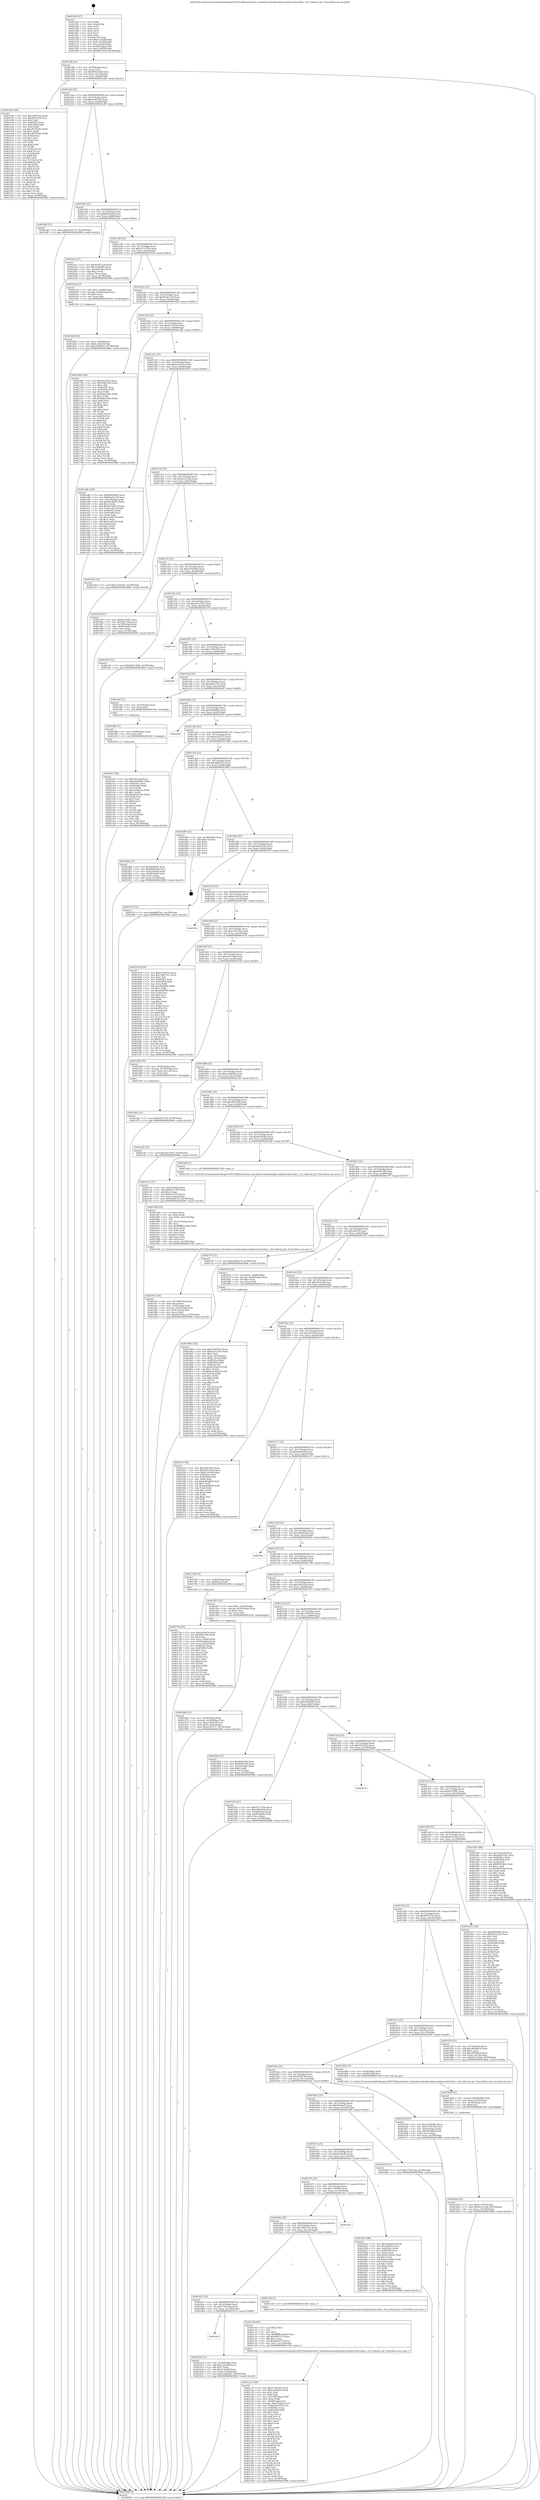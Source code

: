 digraph "0x401260" {
  label = "0x401260 (/mnt/c/Users/mathe/Desktop/tcc/POCII/binaries/extr_linuxdriversmediausbpvrusb2pvrusb2-hdw.c_ctrl_stdavail_get_Final-ollvm.out::main(0))"
  labelloc = "t"
  node[shape=record]

  Entry [label="",width=0.3,height=0.3,shape=circle,fillcolor=black,style=filled]
  "0x40128f" [label="{
     0x40128f [23]\l
     | [instrs]\l
     &nbsp;&nbsp;0x40128f \<+3\>: mov -0x78(%rbp),%eax\l
     &nbsp;&nbsp;0x401292 \<+2\>: mov %eax,%ecx\l
     &nbsp;&nbsp;0x401294 \<+6\>: sub $0x83013438,%ecx\l
     &nbsp;&nbsp;0x40129a \<+3\>: mov %eax,-0x7c(%rbp)\l
     &nbsp;&nbsp;0x40129d \<+3\>: mov %ecx,-0x80(%rbp)\l
     &nbsp;&nbsp;0x4012a0 \<+6\>: je 0000000000401e8e \<main+0xc2e\>\l
  }"]
  "0x401e8e" [label="{
     0x401e8e [144]\l
     | [instrs]\l
     &nbsp;&nbsp;0x401e8e \<+5\>: mov $0x326f7d2a,%eax\l
     &nbsp;&nbsp;0x401e93 \<+5\>: mov $0x2957b2d,%ecx\l
     &nbsp;&nbsp;0x401e98 \<+2\>: mov $0x1,%dl\l
     &nbsp;&nbsp;0x401e9a \<+7\>: mov 0x40505c,%esi\l
     &nbsp;&nbsp;0x401ea1 \<+7\>: mov 0x405060,%edi\l
     &nbsp;&nbsp;0x401ea8 \<+3\>: mov %esi,%r8d\l
     &nbsp;&nbsp;0x401eab \<+7\>: sub $0x3b79c0de,%r8d\l
     &nbsp;&nbsp;0x401eb2 \<+4\>: sub $0x1,%r8d\l
     &nbsp;&nbsp;0x401eb6 \<+7\>: add $0x3b79c0de,%r8d\l
     &nbsp;&nbsp;0x401ebd \<+4\>: imul %r8d,%esi\l
     &nbsp;&nbsp;0x401ec1 \<+3\>: and $0x1,%esi\l
     &nbsp;&nbsp;0x401ec4 \<+3\>: cmp $0x0,%esi\l
     &nbsp;&nbsp;0x401ec7 \<+4\>: sete %r9b\l
     &nbsp;&nbsp;0x401ecb \<+3\>: cmp $0xa,%edi\l
     &nbsp;&nbsp;0x401ece \<+4\>: setl %r10b\l
     &nbsp;&nbsp;0x401ed2 \<+3\>: mov %r9b,%r11b\l
     &nbsp;&nbsp;0x401ed5 \<+4\>: xor $0xff,%r11b\l
     &nbsp;&nbsp;0x401ed9 \<+3\>: mov %r10b,%bl\l
     &nbsp;&nbsp;0x401edc \<+3\>: xor $0xff,%bl\l
     &nbsp;&nbsp;0x401edf \<+3\>: xor $0x1,%dl\l
     &nbsp;&nbsp;0x401ee2 \<+3\>: mov %r11b,%r14b\l
     &nbsp;&nbsp;0x401ee5 \<+4\>: and $0xff,%r14b\l
     &nbsp;&nbsp;0x401ee9 \<+3\>: and %dl,%r9b\l
     &nbsp;&nbsp;0x401eec \<+3\>: mov %bl,%r15b\l
     &nbsp;&nbsp;0x401eef \<+4\>: and $0xff,%r15b\l
     &nbsp;&nbsp;0x401ef3 \<+3\>: and %dl,%r10b\l
     &nbsp;&nbsp;0x401ef6 \<+3\>: or %r9b,%r14b\l
     &nbsp;&nbsp;0x401ef9 \<+3\>: or %r10b,%r15b\l
     &nbsp;&nbsp;0x401efc \<+3\>: xor %r15b,%r14b\l
     &nbsp;&nbsp;0x401eff \<+3\>: or %bl,%r11b\l
     &nbsp;&nbsp;0x401f02 \<+4\>: xor $0xff,%r11b\l
     &nbsp;&nbsp;0x401f06 \<+3\>: or $0x1,%dl\l
     &nbsp;&nbsp;0x401f09 \<+3\>: and %dl,%r11b\l
     &nbsp;&nbsp;0x401f0c \<+3\>: or %r11b,%r14b\l
     &nbsp;&nbsp;0x401f0f \<+4\>: test $0x1,%r14b\l
     &nbsp;&nbsp;0x401f13 \<+3\>: cmovne %ecx,%eax\l
     &nbsp;&nbsp;0x401f16 \<+3\>: mov %eax,-0x78(%rbp)\l
     &nbsp;&nbsp;0x401f19 \<+5\>: jmp 0000000000402086 \<main+0xe26\>\l
  }"]
  "0x4012a6" [label="{
     0x4012a6 [25]\l
     | [instrs]\l
     &nbsp;&nbsp;0x4012a6 \<+5\>: jmp 00000000004012ab \<main+0x4b\>\l
     &nbsp;&nbsp;0x4012ab \<+3\>: mov -0x7c(%rbp),%eax\l
     &nbsp;&nbsp;0x4012ae \<+5\>: sub $0x8eed1120,%eax\l
     &nbsp;&nbsp;0x4012b3 \<+6\>: mov %eax,-0x84(%rbp)\l
     &nbsp;&nbsp;0x4012b9 \<+6\>: je 0000000000401af8 \<main+0x898\>\l
  }"]
  Exit [label="",width=0.3,height=0.3,shape=circle,fillcolor=black,style=filled,peripheries=2]
  "0x401af8" [label="{
     0x401af8 [12]\l
     | [instrs]\l
     &nbsp;&nbsp;0x401af8 \<+7\>: movl $0xd1d1f737,-0x78(%rbp)\l
     &nbsp;&nbsp;0x401aff \<+5\>: jmp 0000000000402086 \<main+0xe26\>\l
  }"]
  "0x4012bf" [label="{
     0x4012bf [25]\l
     | [instrs]\l
     &nbsp;&nbsp;0x4012bf \<+5\>: jmp 00000000004012c4 \<main+0x64\>\l
     &nbsp;&nbsp;0x4012c4 \<+3\>: mov -0x7c(%rbp),%eax\l
     &nbsp;&nbsp;0x4012c7 \<+5\>: sub $0x8fb7b24f,%eax\l
     &nbsp;&nbsp;0x4012cc \<+6\>: mov %eax,-0x88(%rbp)\l
     &nbsp;&nbsp;0x4012d2 \<+6\>: je 00000000004016ca \<main+0x46a\>\l
  }"]
  "0x401e07" [label="{
     0x401e07 [94]\l
     | [instrs]\l
     &nbsp;&nbsp;0x401e07 \<+5\>: mov $0x181dcdf,%ecx\l
     &nbsp;&nbsp;0x401e0c \<+5\>: mov $0xa024e862,%edx\l
     &nbsp;&nbsp;0x401e11 \<+7\>: mov 0x40505c,%esi\l
     &nbsp;&nbsp;0x401e18 \<+8\>: mov 0x405060,%r8d\l
     &nbsp;&nbsp;0x401e20 \<+3\>: mov %esi,%r9d\l
     &nbsp;&nbsp;0x401e23 \<+7\>: sub $0xe01bd19a,%r9d\l
     &nbsp;&nbsp;0x401e2a \<+4\>: sub $0x1,%r9d\l
     &nbsp;&nbsp;0x401e2e \<+7\>: add $0xe01bd19a,%r9d\l
     &nbsp;&nbsp;0x401e35 \<+4\>: imul %r9d,%esi\l
     &nbsp;&nbsp;0x401e39 \<+3\>: and $0x1,%esi\l
     &nbsp;&nbsp;0x401e3c \<+3\>: cmp $0x0,%esi\l
     &nbsp;&nbsp;0x401e3f \<+4\>: sete %r10b\l
     &nbsp;&nbsp;0x401e43 \<+4\>: cmp $0xa,%r8d\l
     &nbsp;&nbsp;0x401e47 \<+4\>: setl %r11b\l
     &nbsp;&nbsp;0x401e4b \<+3\>: mov %r10b,%bl\l
     &nbsp;&nbsp;0x401e4e \<+3\>: and %r11b,%bl\l
     &nbsp;&nbsp;0x401e51 \<+3\>: xor %r11b,%r10b\l
     &nbsp;&nbsp;0x401e54 \<+3\>: or %r10b,%bl\l
     &nbsp;&nbsp;0x401e57 \<+3\>: test $0x1,%bl\l
     &nbsp;&nbsp;0x401e5a \<+3\>: cmovne %edx,%ecx\l
     &nbsp;&nbsp;0x401e5d \<+3\>: mov %ecx,-0x78(%rbp)\l
     &nbsp;&nbsp;0x401e60 \<+5\>: jmp 0000000000402086 \<main+0xe26\>\l
  }"]
  "0x4016ca" [label="{
     0x4016ca [27]\l
     | [instrs]\l
     &nbsp;&nbsp;0x4016ca \<+5\>: mov $0x91a613e9,%eax\l
     &nbsp;&nbsp;0x4016cf \<+5\>: mov $0x71442f46,%ecx\l
     &nbsp;&nbsp;0x4016d4 \<+3\>: mov -0x30(%rbp),%edx\l
     &nbsp;&nbsp;0x4016d7 \<+3\>: cmp $0x2,%edx\l
     &nbsp;&nbsp;0x4016da \<+3\>: cmovne %ecx,%eax\l
     &nbsp;&nbsp;0x4016dd \<+3\>: mov %eax,-0x78(%rbp)\l
     &nbsp;&nbsp;0x4016e0 \<+5\>: jmp 0000000000402086 \<main+0xe26\>\l
  }"]
  "0x4012d8" [label="{
     0x4012d8 [25]\l
     | [instrs]\l
     &nbsp;&nbsp;0x4012d8 \<+5\>: jmp 00000000004012dd \<main+0x7d\>\l
     &nbsp;&nbsp;0x4012dd \<+3\>: mov -0x7c(%rbp),%eax\l
     &nbsp;&nbsp;0x4012e0 \<+5\>: sub $0x911147bb,%eax\l
     &nbsp;&nbsp;0x4012e5 \<+6\>: mov %eax,-0x8c(%rbp)\l
     &nbsp;&nbsp;0x4012eb \<+6\>: je 0000000000401b2f \<main+0x8cf\>\l
  }"]
  "0x402086" [label="{
     0x402086 [5]\l
     | [instrs]\l
     &nbsp;&nbsp;0x402086 \<+5\>: jmp 000000000040128f \<main+0x2f\>\l
  }"]
  "0x401260" [label="{
     0x401260 [47]\l
     | [instrs]\l
     &nbsp;&nbsp;0x401260 \<+1\>: push %rbp\l
     &nbsp;&nbsp;0x401261 \<+3\>: mov %rsp,%rbp\l
     &nbsp;&nbsp;0x401264 \<+2\>: push %r15\l
     &nbsp;&nbsp;0x401266 \<+2\>: push %r14\l
     &nbsp;&nbsp;0x401268 \<+2\>: push %r13\l
     &nbsp;&nbsp;0x40126a \<+2\>: push %r12\l
     &nbsp;&nbsp;0x40126c \<+1\>: push %rbx\l
     &nbsp;&nbsp;0x40126d \<+7\>: sub $0x118,%rsp\l
     &nbsp;&nbsp;0x401274 \<+7\>: movl $0x0,-0x34(%rbp)\l
     &nbsp;&nbsp;0x40127b \<+3\>: mov %edi,-0x38(%rbp)\l
     &nbsp;&nbsp;0x40127e \<+4\>: mov %rsi,-0x40(%rbp)\l
     &nbsp;&nbsp;0x401282 \<+3\>: mov -0x38(%rbp),%edi\l
     &nbsp;&nbsp;0x401285 \<+3\>: mov %edi,-0x30(%rbp)\l
     &nbsp;&nbsp;0x401288 \<+7\>: movl $0x8fb7b24f,-0x78(%rbp)\l
  }"]
  "0x401dfb" [label="{
     0x401dfb [12]\l
     | [instrs]\l
     &nbsp;&nbsp;0x401dfb \<+4\>: mov -0x68(%rbp),%rax\l
     &nbsp;&nbsp;0x401dff \<+3\>: mov %rax,%rdi\l
     &nbsp;&nbsp;0x401e02 \<+5\>: call 0000000000401030 \<free@plt\>\l
     | [calls]\l
     &nbsp;&nbsp;0x401030 \{1\} (unknown)\l
  }"]
  "0x401b2f" [label="{
     0x401b2f [23]\l
     | [instrs]\l
     &nbsp;&nbsp;0x401b2f \<+7\>: movl $0x1,-0x60(%rbp)\l
     &nbsp;&nbsp;0x401b36 \<+4\>: movslq -0x60(%rbp),%rax\l
     &nbsp;&nbsp;0x401b3a \<+4\>: shl $0x2,%rax\l
     &nbsp;&nbsp;0x401b3e \<+3\>: mov %rax,%rdi\l
     &nbsp;&nbsp;0x401b41 \<+5\>: call 0000000000401050 \<malloc@plt\>\l
     | [calls]\l
     &nbsp;&nbsp;0x401050 \{1\} (unknown)\l
  }"]
  "0x4012f1" [label="{
     0x4012f1 [25]\l
     | [instrs]\l
     &nbsp;&nbsp;0x4012f1 \<+5\>: jmp 00000000004012f6 \<main+0x96\>\l
     &nbsp;&nbsp;0x4012f6 \<+3\>: mov -0x7c(%rbp),%eax\l
     &nbsp;&nbsp;0x4012f9 \<+5\>: sub $0x91a613e9,%eax\l
     &nbsp;&nbsp;0x4012fe \<+6\>: mov %eax,-0x90(%rbp)\l
     &nbsp;&nbsp;0x401304 \<+6\>: je 00000000004016fd \<main+0x49d\>\l
  }"]
  "0x401d6c" [label="{
     0x401d6c [12]\l
     | [instrs]\l
     &nbsp;&nbsp;0x401d6c \<+7\>: movl $0x4f55572d,-0x78(%rbp)\l
     &nbsp;&nbsp;0x401d73 \<+5\>: jmp 0000000000402086 \<main+0xe26\>\l
  }"]
  "0x4016fd" [label="{
     0x4016fd [144]\l
     | [instrs]\l
     &nbsp;&nbsp;0x4016fd \<+5\>: mov $0xdecc8e3e,%eax\l
     &nbsp;&nbsp;0x401702 \<+5\>: mov $0x19fb2202,%ecx\l
     &nbsp;&nbsp;0x401707 \<+2\>: mov $0x1,%dl\l
     &nbsp;&nbsp;0x401709 \<+7\>: mov 0x40505c,%esi\l
     &nbsp;&nbsp;0x401710 \<+7\>: mov 0x405060,%edi\l
     &nbsp;&nbsp;0x401717 \<+3\>: mov %esi,%r8d\l
     &nbsp;&nbsp;0x40171a \<+7\>: sub $0x68ea5460,%r8d\l
     &nbsp;&nbsp;0x401721 \<+4\>: sub $0x1,%r8d\l
     &nbsp;&nbsp;0x401725 \<+7\>: add $0x68ea5460,%r8d\l
     &nbsp;&nbsp;0x40172c \<+4\>: imul %r8d,%esi\l
     &nbsp;&nbsp;0x401730 \<+3\>: and $0x1,%esi\l
     &nbsp;&nbsp;0x401733 \<+3\>: cmp $0x0,%esi\l
     &nbsp;&nbsp;0x401736 \<+4\>: sete %r9b\l
     &nbsp;&nbsp;0x40173a \<+3\>: cmp $0xa,%edi\l
     &nbsp;&nbsp;0x40173d \<+4\>: setl %r10b\l
     &nbsp;&nbsp;0x401741 \<+3\>: mov %r9b,%r11b\l
     &nbsp;&nbsp;0x401744 \<+4\>: xor $0xff,%r11b\l
     &nbsp;&nbsp;0x401748 \<+3\>: mov %r10b,%bl\l
     &nbsp;&nbsp;0x40174b \<+3\>: xor $0xff,%bl\l
     &nbsp;&nbsp;0x40174e \<+3\>: xor $0x1,%dl\l
     &nbsp;&nbsp;0x401751 \<+3\>: mov %r11b,%r14b\l
     &nbsp;&nbsp;0x401754 \<+4\>: and $0xff,%r14b\l
     &nbsp;&nbsp;0x401758 \<+3\>: and %dl,%r9b\l
     &nbsp;&nbsp;0x40175b \<+3\>: mov %bl,%r15b\l
     &nbsp;&nbsp;0x40175e \<+4\>: and $0xff,%r15b\l
     &nbsp;&nbsp;0x401762 \<+3\>: and %dl,%r10b\l
     &nbsp;&nbsp;0x401765 \<+3\>: or %r9b,%r14b\l
     &nbsp;&nbsp;0x401768 \<+3\>: or %r10b,%r15b\l
     &nbsp;&nbsp;0x40176b \<+3\>: xor %r15b,%r14b\l
     &nbsp;&nbsp;0x40176e \<+3\>: or %bl,%r11b\l
     &nbsp;&nbsp;0x401771 \<+4\>: xor $0xff,%r11b\l
     &nbsp;&nbsp;0x401775 \<+3\>: or $0x1,%dl\l
     &nbsp;&nbsp;0x401778 \<+3\>: and %dl,%r11b\l
     &nbsp;&nbsp;0x40177b \<+3\>: or %r11b,%r14b\l
     &nbsp;&nbsp;0x40177e \<+4\>: test $0x1,%r14b\l
     &nbsp;&nbsp;0x401782 \<+3\>: cmovne %ecx,%eax\l
     &nbsp;&nbsp;0x401785 \<+3\>: mov %eax,-0x78(%rbp)\l
     &nbsp;&nbsp;0x401788 \<+5\>: jmp 0000000000402086 \<main+0xe26\>\l
  }"]
  "0x40130a" [label="{
     0x40130a [25]\l
     | [instrs]\l
     &nbsp;&nbsp;0x40130a \<+5\>: jmp 000000000040130f \<main+0xaf\>\l
     &nbsp;&nbsp;0x40130f \<+3\>: mov -0x7c(%rbp),%eax\l
     &nbsp;&nbsp;0x401312 \<+5\>: sub $0x93c25229,%eax\l
     &nbsp;&nbsp;0x401317 \<+6\>: mov %eax,-0x94(%rbp)\l
     &nbsp;&nbsp;0x40131d \<+6\>: je 0000000000401a8b \<main+0x82b\>\l
  }"]
  "0x401d24" [label="{
     0x401d24 [25]\l
     | [instrs]\l
     &nbsp;&nbsp;0x401d24 \<+7\>: movl $0x0,-0x74(%rbp)\l
     &nbsp;&nbsp;0x401d2b \<+7\>: movl $0x9ca723a8,-0x78(%rbp)\l
     &nbsp;&nbsp;0x401d32 \<+6\>: mov %eax,-0x138(%rbp)\l
     &nbsp;&nbsp;0x401d38 \<+5\>: jmp 0000000000402086 \<main+0xe26\>\l
  }"]
  "0x401a8b" [label="{
     0x401a8b [109]\l
     | [instrs]\l
     &nbsp;&nbsp;0x401a8b \<+5\>: mov $0xb460486c,%eax\l
     &nbsp;&nbsp;0x401a90 \<+5\>: mov $0x8eed1120,%ecx\l
     &nbsp;&nbsp;0x401a95 \<+3\>: mov -0x5c(%rbp),%edx\l
     &nbsp;&nbsp;0x401a98 \<+6\>: sub $0x9d1a607b,%edx\l
     &nbsp;&nbsp;0x401a9e \<+3\>: add $0x1,%edx\l
     &nbsp;&nbsp;0x401aa1 \<+6\>: add $0x9d1a607b,%edx\l
     &nbsp;&nbsp;0x401aa7 \<+3\>: mov %edx,-0x5c(%rbp)\l
     &nbsp;&nbsp;0x401aaa \<+7\>: mov 0x40505c,%edx\l
     &nbsp;&nbsp;0x401ab1 \<+7\>: mov 0x405060,%esi\l
     &nbsp;&nbsp;0x401ab8 \<+2\>: mov %edx,%edi\l
     &nbsp;&nbsp;0x401aba \<+6\>: sub $0x2ec85c34,%edi\l
     &nbsp;&nbsp;0x401ac0 \<+3\>: sub $0x1,%edi\l
     &nbsp;&nbsp;0x401ac3 \<+6\>: add $0x2ec85c34,%edi\l
     &nbsp;&nbsp;0x401ac9 \<+3\>: imul %edi,%edx\l
     &nbsp;&nbsp;0x401acc \<+3\>: and $0x1,%edx\l
     &nbsp;&nbsp;0x401acf \<+3\>: cmp $0x0,%edx\l
     &nbsp;&nbsp;0x401ad2 \<+4\>: sete %r8b\l
     &nbsp;&nbsp;0x401ad6 \<+3\>: cmp $0xa,%esi\l
     &nbsp;&nbsp;0x401ad9 \<+4\>: setl %r9b\l
     &nbsp;&nbsp;0x401add \<+3\>: mov %r8b,%r10b\l
     &nbsp;&nbsp;0x401ae0 \<+3\>: and %r9b,%r10b\l
     &nbsp;&nbsp;0x401ae3 \<+3\>: xor %r9b,%r8b\l
     &nbsp;&nbsp;0x401ae6 \<+3\>: or %r8b,%r10b\l
     &nbsp;&nbsp;0x401ae9 \<+4\>: test $0x1,%r10b\l
     &nbsp;&nbsp;0x401aed \<+3\>: cmovne %ecx,%eax\l
     &nbsp;&nbsp;0x401af0 \<+3\>: mov %eax,-0x78(%rbp)\l
     &nbsp;&nbsp;0x401af3 \<+5\>: jmp 0000000000402086 \<main+0xe26\>\l
  }"]
  "0x401323" [label="{
     0x401323 [25]\l
     | [instrs]\l
     &nbsp;&nbsp;0x401323 \<+5\>: jmp 0000000000401328 \<main+0xc8\>\l
     &nbsp;&nbsp;0x401328 \<+3\>: mov -0x7c(%rbp),%eax\l
     &nbsp;&nbsp;0x40132b \<+5\>: sub $0x9a313e50,%eax\l
     &nbsp;&nbsp;0x401330 \<+6\>: mov %eax,-0x98(%rbp)\l
     &nbsp;&nbsp;0x401336 \<+6\>: je 0000000000401930 \<main+0x6d0\>\l
  }"]
  "0x401d0d" [label="{
     0x401d0d [23]\l
     | [instrs]\l
     &nbsp;&nbsp;0x401d0d \<+10\>: movabs $0x4030b6,%rdi\l
     &nbsp;&nbsp;0x401d17 \<+3\>: mov %eax,-0x70(%rbp)\l
     &nbsp;&nbsp;0x401d1a \<+3\>: mov -0x70(%rbp),%esi\l
     &nbsp;&nbsp;0x401d1d \<+2\>: mov $0x0,%al\l
     &nbsp;&nbsp;0x401d1f \<+5\>: call 0000000000401040 \<printf@plt\>\l
     | [calls]\l
     &nbsp;&nbsp;0x401040 \{1\} (unknown)\l
  }"]
  "0x401930" [label="{
     0x401930 [12]\l
     | [instrs]\l
     &nbsp;&nbsp;0x401930 \<+7\>: movl $0x234a8c87,-0x78(%rbp)\l
     &nbsp;&nbsp;0x401937 \<+5\>: jmp 0000000000402086 \<main+0xe26\>\l
  }"]
  "0x40133c" [label="{
     0x40133c [25]\l
     | [instrs]\l
     &nbsp;&nbsp;0x40133c \<+5\>: jmp 0000000000401341 \<main+0xe1\>\l
     &nbsp;&nbsp;0x401341 \<+3\>: mov -0x7c(%rbp),%eax\l
     &nbsp;&nbsp;0x401344 \<+5\>: sub $0x9ca723a8,%eax\l
     &nbsp;&nbsp;0x401349 \<+6\>: mov %eax,-0x9c(%rbp)\l
     &nbsp;&nbsp;0x40134f \<+6\>: je 0000000000401d3d \<main+0xadd\>\l
  }"]
  "0x401c35" [label="{
     0x401c35 [160]\l
     | [instrs]\l
     &nbsp;&nbsp;0x401c35 \<+5\>: mov $0xa7e8e243,%ecx\l
     &nbsp;&nbsp;0x401c3a \<+5\>: mov $0xeea44842,%edx\l
     &nbsp;&nbsp;0x401c3f \<+3\>: mov $0x1,%sil\l
     &nbsp;&nbsp;0x401c42 \<+2\>: xor %edi,%edi\l
     &nbsp;&nbsp;0x401c44 \<+7\>: mov -0x134(%rbp),%r8d\l
     &nbsp;&nbsp;0x401c4b \<+4\>: imul %eax,%r8d\l
     &nbsp;&nbsp;0x401c4f \<+4\>: mov -0x68(%rbp),%r9\l
     &nbsp;&nbsp;0x401c53 \<+4\>: movslq -0x6c(%rbp),%r10\l
     &nbsp;&nbsp;0x401c57 \<+4\>: mov %r8d,(%r9,%r10,4)\l
     &nbsp;&nbsp;0x401c5b \<+7\>: mov 0x40505c,%eax\l
     &nbsp;&nbsp;0x401c62 \<+8\>: mov 0x405060,%r8d\l
     &nbsp;&nbsp;0x401c6a \<+3\>: sub $0x1,%edi\l
     &nbsp;&nbsp;0x401c6d \<+3\>: mov %eax,%r11d\l
     &nbsp;&nbsp;0x401c70 \<+3\>: add %edi,%r11d\l
     &nbsp;&nbsp;0x401c73 \<+4\>: imul %r11d,%eax\l
     &nbsp;&nbsp;0x401c77 \<+3\>: and $0x1,%eax\l
     &nbsp;&nbsp;0x401c7a \<+3\>: cmp $0x0,%eax\l
     &nbsp;&nbsp;0x401c7d \<+3\>: sete %bl\l
     &nbsp;&nbsp;0x401c80 \<+4\>: cmp $0xa,%r8d\l
     &nbsp;&nbsp;0x401c84 \<+4\>: setl %r14b\l
     &nbsp;&nbsp;0x401c88 \<+3\>: mov %bl,%r15b\l
     &nbsp;&nbsp;0x401c8b \<+4\>: xor $0xff,%r15b\l
     &nbsp;&nbsp;0x401c8f \<+3\>: mov %r14b,%r12b\l
     &nbsp;&nbsp;0x401c92 \<+4\>: xor $0xff,%r12b\l
     &nbsp;&nbsp;0x401c96 \<+4\>: xor $0x1,%sil\l
     &nbsp;&nbsp;0x401c9a \<+3\>: mov %r15b,%r13b\l
     &nbsp;&nbsp;0x401c9d \<+4\>: and $0xff,%r13b\l
     &nbsp;&nbsp;0x401ca1 \<+3\>: and %sil,%bl\l
     &nbsp;&nbsp;0x401ca4 \<+3\>: mov %r12b,%al\l
     &nbsp;&nbsp;0x401ca7 \<+2\>: and $0xff,%al\l
     &nbsp;&nbsp;0x401ca9 \<+3\>: and %sil,%r14b\l
     &nbsp;&nbsp;0x401cac \<+3\>: or %bl,%r13b\l
     &nbsp;&nbsp;0x401caf \<+3\>: or %r14b,%al\l
     &nbsp;&nbsp;0x401cb2 \<+3\>: xor %al,%r13b\l
     &nbsp;&nbsp;0x401cb5 \<+3\>: or %r12b,%r15b\l
     &nbsp;&nbsp;0x401cb8 \<+4\>: xor $0xff,%r15b\l
     &nbsp;&nbsp;0x401cbc \<+4\>: or $0x1,%sil\l
     &nbsp;&nbsp;0x401cc0 \<+3\>: and %sil,%r15b\l
     &nbsp;&nbsp;0x401cc3 \<+3\>: or %r15b,%r13b\l
     &nbsp;&nbsp;0x401cc6 \<+4\>: test $0x1,%r13b\l
     &nbsp;&nbsp;0x401cca \<+3\>: cmovne %edx,%ecx\l
     &nbsp;&nbsp;0x401ccd \<+3\>: mov %ecx,-0x78(%rbp)\l
     &nbsp;&nbsp;0x401cd0 \<+5\>: jmp 0000000000402086 \<main+0xe26\>\l
  }"]
  "0x401d3d" [label="{
     0x401d3d [27]\l
     | [instrs]\l
     &nbsp;&nbsp;0x401d3d \<+5\>: mov $0x4ca75f8c,%eax\l
     &nbsp;&nbsp;0x401d42 \<+5\>: mov $0xe95c79ad,%ecx\l
     &nbsp;&nbsp;0x401d47 \<+3\>: mov -0x74(%rbp),%edx\l
     &nbsp;&nbsp;0x401d4a \<+3\>: cmp -0x48(%rbp),%edx\l
     &nbsp;&nbsp;0x401d4d \<+3\>: cmovl %ecx,%eax\l
     &nbsp;&nbsp;0x401d50 \<+3\>: mov %eax,-0x78(%rbp)\l
     &nbsp;&nbsp;0x401d53 \<+5\>: jmp 0000000000402086 \<main+0xe26\>\l
  }"]
  "0x401355" [label="{
     0x401355 [25]\l
     | [instrs]\l
     &nbsp;&nbsp;0x401355 \<+5\>: jmp 000000000040135a \<main+0xfa\>\l
     &nbsp;&nbsp;0x40135a \<+3\>: mov -0x7c(%rbp),%eax\l
     &nbsp;&nbsp;0x40135d \<+5\>: sub $0xa024e862,%eax\l
     &nbsp;&nbsp;0x401362 \<+6\>: mov %eax,-0xa0(%rbp)\l
     &nbsp;&nbsp;0x401368 \<+6\>: je 0000000000401e65 \<main+0xc05\>\l
  }"]
  "0x401c0d" [label="{
     0x401c0d [40]\l
     | [instrs]\l
     &nbsp;&nbsp;0x401c0d \<+5\>: mov $0x2,%ecx\l
     &nbsp;&nbsp;0x401c12 \<+1\>: cltd\l
     &nbsp;&nbsp;0x401c13 \<+2\>: idiv %ecx\l
     &nbsp;&nbsp;0x401c15 \<+6\>: imul $0xfffffffe,%edx,%ecx\l
     &nbsp;&nbsp;0x401c1b \<+6\>: add $0x86f1977f,%ecx\l
     &nbsp;&nbsp;0x401c21 \<+3\>: add $0x1,%ecx\l
     &nbsp;&nbsp;0x401c24 \<+6\>: sub $0x86f1977f,%ecx\l
     &nbsp;&nbsp;0x401c2a \<+6\>: mov %ecx,-0x134(%rbp)\l
     &nbsp;&nbsp;0x401c30 \<+5\>: call 0000000000401160 \<next_i\>\l
     | [calls]\l
     &nbsp;&nbsp;0x401160 \{1\} (/mnt/c/Users/mathe/Desktop/tcc/POCII/binaries/extr_linuxdriversmediausbpvrusb2pvrusb2-hdw.c_ctrl_stdavail_get_Final-ollvm.out::next_i)\l
  }"]
  "0x401e65" [label="{
     0x401e65 [12]\l
     | [instrs]\l
     &nbsp;&nbsp;0x401e65 \<+7\>: movl $0x83013438,-0x78(%rbp)\l
     &nbsp;&nbsp;0x401e6c \<+5\>: jmp 0000000000402086 \<main+0xe26\>\l
  }"]
  "0x40136e" [label="{
     0x40136e [25]\l
     | [instrs]\l
     &nbsp;&nbsp;0x40136e \<+5\>: jmp 0000000000401373 \<main+0x113\>\l
     &nbsp;&nbsp;0x401373 \<+3\>: mov -0x7c(%rbp),%eax\l
     &nbsp;&nbsp;0x401376 \<+5\>: sub $0xa67c20a7,%eax\l
     &nbsp;&nbsp;0x40137b \<+6\>: mov %eax,-0xa4(%rbp)\l
     &nbsp;&nbsp;0x401381 \<+6\>: je 0000000000401e7d \<main+0xc1d\>\l
  }"]
  "0x401b46" [label="{
     0x401b46 [23]\l
     | [instrs]\l
     &nbsp;&nbsp;0x401b46 \<+4\>: mov %rax,-0x68(%rbp)\l
     &nbsp;&nbsp;0x401b4a \<+7\>: movl $0x0,-0x6c(%rbp)\l
     &nbsp;&nbsp;0x401b51 \<+7\>: movl $0x59dfd7b5,-0x78(%rbp)\l
     &nbsp;&nbsp;0x401b58 \<+5\>: jmp 0000000000402086 \<main+0xe26\>\l
  }"]
  "0x401e7d" [label="{
     0x401e7d\l
  }", style=dashed]
  "0x401387" [label="{
     0x401387 [25]\l
     | [instrs]\l
     &nbsp;&nbsp;0x401387 \<+5\>: jmp 000000000040138c \<main+0x12c\>\l
     &nbsp;&nbsp;0x40138c \<+3\>: mov -0x7c(%rbp),%eax\l
     &nbsp;&nbsp;0x40138f \<+5\>: sub $0xa7e8e243,%eax\l
     &nbsp;&nbsp;0x401394 \<+6\>: mov %eax,-0xa8(%rbp)\l
     &nbsp;&nbsp;0x40139a \<+6\>: je 0000000000402007 \<main+0xda7\>\l
  }"]
  "0x4016c0" [label="{
     0x4016c0\l
  }", style=dashed]
  "0x402007" [label="{
     0x402007\l
  }", style=dashed]
  "0x4013a0" [label="{
     0x4013a0 [25]\l
     | [instrs]\l
     &nbsp;&nbsp;0x4013a0 \<+5\>: jmp 00000000004013a5 \<main+0x145\>\l
     &nbsp;&nbsp;0x4013a5 \<+3\>: mov -0x7c(%rbp),%eax\l
     &nbsp;&nbsp;0x4013a8 \<+5\>: sub $0xadb51e61,%eax\l
     &nbsp;&nbsp;0x4013ad \<+6\>: mov %eax,-0xac(%rbp)\l
     &nbsp;&nbsp;0x4013b3 \<+6\>: je 0000000000401def \<main+0xb8f\>\l
  }"]
  "0x401b10" [label="{
     0x401b10 [31]\l
     | [instrs]\l
     &nbsp;&nbsp;0x401b10 \<+3\>: mov -0x54(%rbp),%eax\l
     &nbsp;&nbsp;0x401b13 \<+5\>: add $0x2c24a89,%eax\l
     &nbsp;&nbsp;0x401b18 \<+3\>: add $0x1,%eax\l
     &nbsp;&nbsp;0x401b1b \<+5\>: sub $0x2c24a89,%eax\l
     &nbsp;&nbsp;0x401b20 \<+3\>: mov %eax,-0x54(%rbp)\l
     &nbsp;&nbsp;0x401b23 \<+7\>: movl $0x234a8c87,-0x78(%rbp)\l
     &nbsp;&nbsp;0x401b2a \<+5\>: jmp 0000000000402086 \<main+0xe26\>\l
  }"]
  "0x401def" [label="{
     0x401def [12]\l
     | [instrs]\l
     &nbsp;&nbsp;0x401def \<+4\>: mov -0x50(%rbp),%rax\l
     &nbsp;&nbsp;0x401df3 \<+3\>: mov %rax,%rdi\l
     &nbsp;&nbsp;0x401df6 \<+5\>: call 0000000000401030 \<free@plt\>\l
     | [calls]\l
     &nbsp;&nbsp;0x401030 \{1\} (unknown)\l
  }"]
  "0x4013b9" [label="{
     0x4013b9 [25]\l
     | [instrs]\l
     &nbsp;&nbsp;0x4013b9 \<+5\>: jmp 00000000004013be \<main+0x15e\>\l
     &nbsp;&nbsp;0x4013be \<+3\>: mov -0x7c(%rbp),%eax\l
     &nbsp;&nbsp;0x4013c1 \<+5\>: sub $0xb460486c,%eax\l
     &nbsp;&nbsp;0x4013c6 \<+6\>: mov %eax,-0xb0(%rbp)\l
     &nbsp;&nbsp;0x4013cc \<+6\>: je 0000000000401fe8 \<main+0xd88\>\l
  }"]
  "0x4016a7" [label="{
     0x4016a7 [25]\l
     | [instrs]\l
     &nbsp;&nbsp;0x4016a7 \<+5\>: jmp 00000000004016ac \<main+0x44c\>\l
     &nbsp;&nbsp;0x4016ac \<+3\>: mov -0x7c(%rbp),%eax\l
     &nbsp;&nbsp;0x4016af \<+5\>: sub $0x774e7ada,%eax\l
     &nbsp;&nbsp;0x4016b4 \<+6\>: mov %eax,-0x128(%rbp)\l
     &nbsp;&nbsp;0x4016ba \<+6\>: je 0000000000401b10 \<main+0x8b0\>\l
  }"]
  "0x401fe8" [label="{
     0x401fe8\l
  }", style=dashed]
  "0x4013d2" [label="{
     0x4013d2 [25]\l
     | [instrs]\l
     &nbsp;&nbsp;0x4013d2 \<+5\>: jmp 00000000004013d7 \<main+0x177\>\l
     &nbsp;&nbsp;0x4013d7 \<+3\>: mov -0x7c(%rbp),%eax\l
     &nbsp;&nbsp;0x4013da \<+5\>: sub $0xd1d1f737,%eax\l
     &nbsp;&nbsp;0x4013df \<+6\>: mov %eax,-0xb4(%rbp)\l
     &nbsp;&nbsp;0x4013e5 \<+6\>: je 000000000040198d \<main+0x72d\>\l
  }"]
  "0x401c08" [label="{
     0x401c08 [5]\l
     | [instrs]\l
     &nbsp;&nbsp;0x401c08 \<+5\>: call 0000000000401160 \<next_i\>\l
     | [calls]\l
     &nbsp;&nbsp;0x401160 \{1\} (/mnt/c/Users/mathe/Desktop/tcc/POCII/binaries/extr_linuxdriversmediausbpvrusb2pvrusb2-hdw.c_ctrl_stdavail_get_Final-ollvm.out::next_i)\l
  }"]
  "0x40198d" [label="{
     0x40198d [27]\l
     | [instrs]\l
     &nbsp;&nbsp;0x40198d \<+5\>: mov $0x5feb0ef5,%eax\l
     &nbsp;&nbsp;0x401992 \<+5\>: mov $0xf92410de,%ecx\l
     &nbsp;&nbsp;0x401997 \<+3\>: mov -0x5c(%rbp),%edx\l
     &nbsp;&nbsp;0x40199a \<+3\>: cmp -0x58(%rbp),%edx\l
     &nbsp;&nbsp;0x40199d \<+3\>: cmovl %ecx,%eax\l
     &nbsp;&nbsp;0x4019a0 \<+3\>: mov %eax,-0x78(%rbp)\l
     &nbsp;&nbsp;0x4019a3 \<+5\>: jmp 0000000000402086 \<main+0xe26\>\l
  }"]
  "0x4013eb" [label="{
     0x4013eb [25]\l
     | [instrs]\l
     &nbsp;&nbsp;0x4013eb \<+5\>: jmp 00000000004013f0 \<main+0x190\>\l
     &nbsp;&nbsp;0x4013f0 \<+3\>: mov -0x7c(%rbp),%eax\l
     &nbsp;&nbsp;0x4013f3 \<+5\>: sub $0xd8df76c2,%eax\l
     &nbsp;&nbsp;0x4013f8 \<+6\>: mov %eax,-0xb8(%rbp)\l
     &nbsp;&nbsp;0x4013fe \<+6\>: je 0000000000401f89 \<main+0xd29\>\l
  }"]
  "0x40168e" [label="{
     0x40168e [25]\l
     | [instrs]\l
     &nbsp;&nbsp;0x40168e \<+5\>: jmp 0000000000401693 \<main+0x433\>\l
     &nbsp;&nbsp;0x401693 \<+3\>: mov -0x7c(%rbp),%eax\l
     &nbsp;&nbsp;0x401696 \<+5\>: sub $0x768473a7,%eax\l
     &nbsp;&nbsp;0x40169b \<+6\>: mov %eax,-0x124(%rbp)\l
     &nbsp;&nbsp;0x4016a1 \<+6\>: je 0000000000401c08 \<main+0x9a8\>\l
  }"]
  "0x401f89" [label="{
     0x401f89 [21]\l
     | [instrs]\l
     &nbsp;&nbsp;0x401f89 \<+3\>: mov -0x34(%rbp),%eax\l
     &nbsp;&nbsp;0x401f8c \<+7\>: add $0x118,%rsp\l
     &nbsp;&nbsp;0x401f93 \<+1\>: pop %rbx\l
     &nbsp;&nbsp;0x401f94 \<+2\>: pop %r12\l
     &nbsp;&nbsp;0x401f96 \<+2\>: pop %r13\l
     &nbsp;&nbsp;0x401f98 \<+2\>: pop %r14\l
     &nbsp;&nbsp;0x401f9a \<+2\>: pop %r15\l
     &nbsp;&nbsp;0x401f9c \<+1\>: pop %rbp\l
     &nbsp;&nbsp;0x401f9d \<+1\>: ret\l
  }"]
  "0x401404" [label="{
     0x401404 [25]\l
     | [instrs]\l
     &nbsp;&nbsp;0x401404 \<+5\>: jmp 0000000000401409 \<main+0x1a9\>\l
     &nbsp;&nbsp;0x401409 \<+3\>: mov -0x7c(%rbp),%eax\l
     &nbsp;&nbsp;0x40140c \<+5\>: sub $0xdd214293,%eax\l
     &nbsp;&nbsp;0x401411 \<+6\>: mov %eax,-0xbc(%rbp)\l
     &nbsp;&nbsp;0x401417 \<+6\>: je 0000000000401f7d \<main+0xd1d\>\l
  }"]
  "0x4016e5" [label="{
     0x4016e5\l
  }", style=dashed]
  "0x401f7d" [label="{
     0x401f7d [12]\l
     | [instrs]\l
     &nbsp;&nbsp;0x401f7d \<+7\>: movl $0xd8df76c2,-0x78(%rbp)\l
     &nbsp;&nbsp;0x401f84 \<+5\>: jmp 0000000000402086 \<main+0xe26\>\l
  }"]
  "0x40141d" [label="{
     0x40141d [25]\l
     | [instrs]\l
     &nbsp;&nbsp;0x40141d \<+5\>: jmp 0000000000401422 \<main+0x1c2\>\l
     &nbsp;&nbsp;0x401422 \<+3\>: mov -0x7c(%rbp),%eax\l
     &nbsp;&nbsp;0x401425 \<+5\>: sub $0xdecc8e3e,%eax\l
     &nbsp;&nbsp;0x40142a \<+6\>: mov %eax,-0xc0(%rbp)\l
     &nbsp;&nbsp;0x401430 \<+6\>: je 0000000000401f9e \<main+0xd3e\>\l
  }"]
  "0x4019e1" [label="{
     0x4019e1 [36]\l
     | [instrs]\l
     &nbsp;&nbsp;0x4019e1 \<+6\>: mov -0x130(%rbp),%ecx\l
     &nbsp;&nbsp;0x4019e7 \<+3\>: imul %eax,%ecx\l
     &nbsp;&nbsp;0x4019ea \<+4\>: mov -0x50(%rbp),%r8\l
     &nbsp;&nbsp;0x4019ee \<+4\>: movslq -0x54(%rbp),%r9\l
     &nbsp;&nbsp;0x4019f2 \<+4\>: mov (%r8,%r9,8),%r8\l
     &nbsp;&nbsp;0x4019f6 \<+3\>: mov %ecx,(%r8)\l
     &nbsp;&nbsp;0x4019f9 \<+7\>: movl $0x4e0159ca,-0x78(%rbp)\l
     &nbsp;&nbsp;0x401a00 \<+5\>: jmp 0000000000402086 \<main+0xe26\>\l
  }"]
  "0x401f9e" [label="{
     0x401f9e\l
  }", style=dashed]
  "0x401436" [label="{
     0x401436 [25]\l
     | [instrs]\l
     &nbsp;&nbsp;0x401436 \<+5\>: jmp 000000000040143b \<main+0x1db\>\l
     &nbsp;&nbsp;0x40143b \<+3\>: mov -0x7c(%rbp),%eax\l
     &nbsp;&nbsp;0x40143e \<+5\>: sub $0xe791b74a,%eax\l
     &nbsp;&nbsp;0x401443 \<+6\>: mov %eax,-0xc4(%rbp)\l
     &nbsp;&nbsp;0x401449 \<+6\>: je 0000000000401b78 \<main+0x918\>\l
  }"]
  "0x4019ad" [label="{
     0x4019ad [52]\l
     | [instrs]\l
     &nbsp;&nbsp;0x4019ad \<+2\>: xor %ecx,%ecx\l
     &nbsp;&nbsp;0x4019af \<+5\>: mov $0x2,%edx\l
     &nbsp;&nbsp;0x4019b4 \<+6\>: mov %edx,-0x12c(%rbp)\l
     &nbsp;&nbsp;0x4019ba \<+1\>: cltd\l
     &nbsp;&nbsp;0x4019bb \<+6\>: mov -0x12c(%rbp),%esi\l
     &nbsp;&nbsp;0x4019c1 \<+2\>: idiv %esi\l
     &nbsp;&nbsp;0x4019c3 \<+6\>: imul $0xfffffffe,%edx,%edx\l
     &nbsp;&nbsp;0x4019c9 \<+2\>: mov %ecx,%edi\l
     &nbsp;&nbsp;0x4019cb \<+2\>: sub %edx,%edi\l
     &nbsp;&nbsp;0x4019cd \<+2\>: mov %ecx,%edx\l
     &nbsp;&nbsp;0x4019cf \<+3\>: sub $0x1,%edx\l
     &nbsp;&nbsp;0x4019d2 \<+2\>: add %edx,%edi\l
     &nbsp;&nbsp;0x4019d4 \<+2\>: sub %edi,%ecx\l
     &nbsp;&nbsp;0x4019d6 \<+6\>: mov %ecx,-0x130(%rbp)\l
     &nbsp;&nbsp;0x4019dc \<+5\>: call 0000000000401160 \<next_i\>\l
     | [calls]\l
     &nbsp;&nbsp;0x401160 \{1\} (/mnt/c/Users/mathe/Desktop/tcc/POCII/binaries/extr_linuxdriversmediausbpvrusb2pvrusb2-hdw.c_ctrl_stdavail_get_Final-ollvm.out::next_i)\l
  }"]
  "0x401b78" [label="{
     0x401b78 [144]\l
     | [instrs]\l
     &nbsp;&nbsp;0x401b78 \<+5\>: mov $0xa7e8e243,%eax\l
     &nbsp;&nbsp;0x401b7d \<+5\>: mov $0x768473a7,%ecx\l
     &nbsp;&nbsp;0x401b82 \<+2\>: mov $0x1,%dl\l
     &nbsp;&nbsp;0x401b84 \<+7\>: mov 0x40505c,%esi\l
     &nbsp;&nbsp;0x401b8b \<+7\>: mov 0x405060,%edi\l
     &nbsp;&nbsp;0x401b92 \<+3\>: mov %esi,%r8d\l
     &nbsp;&nbsp;0x401b95 \<+7\>: add $0xafe00f06,%r8d\l
     &nbsp;&nbsp;0x401b9c \<+4\>: sub $0x1,%r8d\l
     &nbsp;&nbsp;0x401ba0 \<+7\>: sub $0xafe00f06,%r8d\l
     &nbsp;&nbsp;0x401ba7 \<+4\>: imul %r8d,%esi\l
     &nbsp;&nbsp;0x401bab \<+3\>: and $0x1,%esi\l
     &nbsp;&nbsp;0x401bae \<+3\>: cmp $0x0,%esi\l
     &nbsp;&nbsp;0x401bb1 \<+4\>: sete %r9b\l
     &nbsp;&nbsp;0x401bb5 \<+3\>: cmp $0xa,%edi\l
     &nbsp;&nbsp;0x401bb8 \<+4\>: setl %r10b\l
     &nbsp;&nbsp;0x401bbc \<+3\>: mov %r9b,%r11b\l
     &nbsp;&nbsp;0x401bbf \<+4\>: xor $0xff,%r11b\l
     &nbsp;&nbsp;0x401bc3 \<+3\>: mov %r10b,%bl\l
     &nbsp;&nbsp;0x401bc6 \<+3\>: xor $0xff,%bl\l
     &nbsp;&nbsp;0x401bc9 \<+3\>: xor $0x1,%dl\l
     &nbsp;&nbsp;0x401bcc \<+3\>: mov %r11b,%r14b\l
     &nbsp;&nbsp;0x401bcf \<+4\>: and $0xff,%r14b\l
     &nbsp;&nbsp;0x401bd3 \<+3\>: and %dl,%r9b\l
     &nbsp;&nbsp;0x401bd6 \<+3\>: mov %bl,%r15b\l
     &nbsp;&nbsp;0x401bd9 \<+4\>: and $0xff,%r15b\l
     &nbsp;&nbsp;0x401bdd \<+3\>: and %dl,%r10b\l
     &nbsp;&nbsp;0x401be0 \<+3\>: or %r9b,%r14b\l
     &nbsp;&nbsp;0x401be3 \<+3\>: or %r10b,%r15b\l
     &nbsp;&nbsp;0x401be6 \<+3\>: xor %r15b,%r14b\l
     &nbsp;&nbsp;0x401be9 \<+3\>: or %bl,%r11b\l
     &nbsp;&nbsp;0x401bec \<+4\>: xor $0xff,%r11b\l
     &nbsp;&nbsp;0x401bf0 \<+3\>: or $0x1,%dl\l
     &nbsp;&nbsp;0x401bf3 \<+3\>: and %dl,%r11b\l
     &nbsp;&nbsp;0x401bf6 \<+3\>: or %r11b,%r14b\l
     &nbsp;&nbsp;0x401bf9 \<+4\>: test $0x1,%r14b\l
     &nbsp;&nbsp;0x401bfd \<+3\>: cmovne %ecx,%eax\l
     &nbsp;&nbsp;0x401c00 \<+3\>: mov %eax,-0x78(%rbp)\l
     &nbsp;&nbsp;0x401c03 \<+5\>: jmp 0000000000402086 \<main+0xe26\>\l
  }"]
  "0x40144f" [label="{
     0x40144f [25]\l
     | [instrs]\l
     &nbsp;&nbsp;0x40144f \<+5\>: jmp 0000000000401454 \<main+0x1f4\>\l
     &nbsp;&nbsp;0x401454 \<+3\>: mov -0x7c(%rbp),%eax\l
     &nbsp;&nbsp;0x401457 \<+5\>: sub $0xe95c79ad,%eax\l
     &nbsp;&nbsp;0x40145c \<+6\>: mov %eax,-0xc8(%rbp)\l
     &nbsp;&nbsp;0x401462 \<+6\>: je 0000000000401d58 \<main+0xaf8\>\l
  }"]
  "0x40196e" [label="{
     0x40196e [31]\l
     | [instrs]\l
     &nbsp;&nbsp;0x40196e \<+4\>: mov -0x50(%rbp),%rdi\l
     &nbsp;&nbsp;0x401972 \<+4\>: movslq -0x54(%rbp),%rcx\l
     &nbsp;&nbsp;0x401976 \<+4\>: mov %rax,(%rdi,%rcx,8)\l
     &nbsp;&nbsp;0x40197a \<+7\>: movl $0x0,-0x5c(%rbp)\l
     &nbsp;&nbsp;0x401981 \<+7\>: movl $0xd1d1f737,-0x78(%rbp)\l
     &nbsp;&nbsp;0x401988 \<+5\>: jmp 0000000000402086 \<main+0xe26\>\l
  }"]
  "0x401d58" [label="{
     0x401d58 [20]\l
     | [instrs]\l
     &nbsp;&nbsp;0x401d58 \<+4\>: mov -0x50(%rbp),%rax\l
     &nbsp;&nbsp;0x401d5c \<+4\>: movslq -0x74(%rbp),%rcx\l
     &nbsp;&nbsp;0x401d60 \<+4\>: mov (%rax,%rcx,8),%rax\l
     &nbsp;&nbsp;0x401d64 \<+3\>: mov %rax,%rdi\l
     &nbsp;&nbsp;0x401d67 \<+5\>: call 0000000000401030 \<free@plt\>\l
     | [calls]\l
     &nbsp;&nbsp;0x401030 \{1\} (unknown)\l
  }"]
  "0x401468" [label="{
     0x401468 [25]\l
     | [instrs]\l
     &nbsp;&nbsp;0x401468 \<+5\>: jmp 000000000040146d \<main+0x20d\>\l
     &nbsp;&nbsp;0x40146d \<+3\>: mov -0x7c(%rbp),%eax\l
     &nbsp;&nbsp;0x401470 \<+5\>: sub $0xeea44842,%eax\l
     &nbsp;&nbsp;0x401475 \<+6\>: mov %eax,-0xcc(%rbp)\l
     &nbsp;&nbsp;0x40147b \<+6\>: je 0000000000401cd5 \<main+0xa75\>\l
  }"]
  "0x40188d" [label="{
     0x40188d [163]\l
     | [instrs]\l
     &nbsp;&nbsp;0x40188d \<+5\>: mov $0x18ab95ed,%ecx\l
     &nbsp;&nbsp;0x401892 \<+5\>: mov $0x9a313e50,%edx\l
     &nbsp;&nbsp;0x401897 \<+3\>: mov $0x1,%sil\l
     &nbsp;&nbsp;0x40189a \<+4\>: mov %rax,-0x50(%rbp)\l
     &nbsp;&nbsp;0x40189e \<+7\>: movl $0x0,-0x54(%rbp)\l
     &nbsp;&nbsp;0x4018a5 \<+8\>: mov 0x40505c,%r8d\l
     &nbsp;&nbsp;0x4018ad \<+8\>: mov 0x405060,%r9d\l
     &nbsp;&nbsp;0x4018b5 \<+3\>: mov %r8d,%r10d\l
     &nbsp;&nbsp;0x4018b8 \<+7\>: sub $0xbc029a9,%r10d\l
     &nbsp;&nbsp;0x4018bf \<+4\>: sub $0x1,%r10d\l
     &nbsp;&nbsp;0x4018c3 \<+7\>: add $0xbc029a9,%r10d\l
     &nbsp;&nbsp;0x4018ca \<+4\>: imul %r10d,%r8d\l
     &nbsp;&nbsp;0x4018ce \<+4\>: and $0x1,%r8d\l
     &nbsp;&nbsp;0x4018d2 \<+4\>: cmp $0x0,%r8d\l
     &nbsp;&nbsp;0x4018d6 \<+4\>: sete %r11b\l
     &nbsp;&nbsp;0x4018da \<+4\>: cmp $0xa,%r9d\l
     &nbsp;&nbsp;0x4018de \<+3\>: setl %bl\l
     &nbsp;&nbsp;0x4018e1 \<+3\>: mov %r11b,%r14b\l
     &nbsp;&nbsp;0x4018e4 \<+4\>: xor $0xff,%r14b\l
     &nbsp;&nbsp;0x4018e8 \<+3\>: mov %bl,%r15b\l
     &nbsp;&nbsp;0x4018eb \<+4\>: xor $0xff,%r15b\l
     &nbsp;&nbsp;0x4018ef \<+4\>: xor $0x0,%sil\l
     &nbsp;&nbsp;0x4018f3 \<+3\>: mov %r14b,%r12b\l
     &nbsp;&nbsp;0x4018f6 \<+4\>: and $0x0,%r12b\l
     &nbsp;&nbsp;0x4018fa \<+3\>: and %sil,%r11b\l
     &nbsp;&nbsp;0x4018fd \<+3\>: mov %r15b,%r13b\l
     &nbsp;&nbsp;0x401900 \<+4\>: and $0x0,%r13b\l
     &nbsp;&nbsp;0x401904 \<+3\>: and %sil,%bl\l
     &nbsp;&nbsp;0x401907 \<+3\>: or %r11b,%r12b\l
     &nbsp;&nbsp;0x40190a \<+3\>: or %bl,%r13b\l
     &nbsp;&nbsp;0x40190d \<+3\>: xor %r13b,%r12b\l
     &nbsp;&nbsp;0x401910 \<+3\>: or %r15b,%r14b\l
     &nbsp;&nbsp;0x401913 \<+4\>: xor $0xff,%r14b\l
     &nbsp;&nbsp;0x401917 \<+4\>: or $0x0,%sil\l
     &nbsp;&nbsp;0x40191b \<+3\>: and %sil,%r14b\l
     &nbsp;&nbsp;0x40191e \<+3\>: or %r14b,%r12b\l
     &nbsp;&nbsp;0x401921 \<+4\>: test $0x1,%r12b\l
     &nbsp;&nbsp;0x401925 \<+3\>: cmovne %edx,%ecx\l
     &nbsp;&nbsp;0x401928 \<+3\>: mov %ecx,-0x78(%rbp)\l
     &nbsp;&nbsp;0x40192b \<+5\>: jmp 0000000000402086 \<main+0xe26\>\l
  }"]
  "0x401cd5" [label="{
     0x401cd5 [12]\l
     | [instrs]\l
     &nbsp;&nbsp;0x401cd5 \<+7\>: movl $0xef97c924,-0x78(%rbp)\l
     &nbsp;&nbsp;0x401cdc \<+5\>: jmp 0000000000402086 \<main+0xe26\>\l
  }"]
  "0x401481" [label="{
     0x401481 [25]\l
     | [instrs]\l
     &nbsp;&nbsp;0x401481 \<+5\>: jmp 0000000000401486 \<main+0x226\>\l
     &nbsp;&nbsp;0x401486 \<+3\>: mov -0x7c(%rbp),%eax\l
     &nbsp;&nbsp;0x401489 \<+5\>: sub $0xef97c924,%eax\l
     &nbsp;&nbsp;0x40148e \<+6\>: mov %eax,-0xd0(%rbp)\l
     &nbsp;&nbsp;0x401494 \<+6\>: je 0000000000401ce1 \<main+0xa81\>\l
  }"]
  "0x401675" [label="{
     0x401675 [25]\l
     | [instrs]\l
     &nbsp;&nbsp;0x401675 \<+5\>: jmp 000000000040167a \<main+0x41a\>\l
     &nbsp;&nbsp;0x40167a \<+3\>: mov -0x7c(%rbp),%eax\l
     &nbsp;&nbsp;0x40167d \<+5\>: sub $0x71442f46,%eax\l
     &nbsp;&nbsp;0x401682 \<+6\>: mov %eax,-0x120(%rbp)\l
     &nbsp;&nbsp;0x401688 \<+6\>: je 00000000004016e5 \<main+0x485\>\l
  }"]
  "0x401ce1" [label="{
     0x401ce1 [31]\l
     | [instrs]\l
     &nbsp;&nbsp;0x401ce1 \<+3\>: mov -0x6c(%rbp),%eax\l
     &nbsp;&nbsp;0x401ce4 \<+5\>: add $0x6b127d1f,%eax\l
     &nbsp;&nbsp;0x401ce9 \<+3\>: add $0x1,%eax\l
     &nbsp;&nbsp;0x401cec \<+5\>: sub $0x6b127d1f,%eax\l
     &nbsp;&nbsp;0x401cf1 \<+3\>: mov %eax,-0x6c(%rbp)\l
     &nbsp;&nbsp;0x401cf4 \<+7\>: movl $0x59dfd7b5,-0x78(%rbp)\l
     &nbsp;&nbsp;0x401cfb \<+5\>: jmp 0000000000402086 \<main+0xe26\>\l
  }"]
  "0x40149a" [label="{
     0x40149a [25]\l
     | [instrs]\l
     &nbsp;&nbsp;0x40149a \<+5\>: jmp 000000000040149f \<main+0x23f\>\l
     &nbsp;&nbsp;0x40149f \<+3\>: mov -0x7c(%rbp),%eax\l
     &nbsp;&nbsp;0x4014a2 \<+5\>: sub $0xf92410de,%eax\l
     &nbsp;&nbsp;0x4014a7 \<+6\>: mov %eax,-0xd4(%rbp)\l
     &nbsp;&nbsp;0x4014ad \<+6\>: je 00000000004019a8 \<main+0x748\>\l
  }"]
  "0x40181e" [label="{
     0x40181e [88]\l
     | [instrs]\l
     &nbsp;&nbsp;0x40181e \<+5\>: mov $0x18ab95ed,%eax\l
     &nbsp;&nbsp;0x401823 \<+5\>: mov $0xc60595,%ecx\l
     &nbsp;&nbsp;0x401828 \<+7\>: mov 0x40505c,%edx\l
     &nbsp;&nbsp;0x40182f \<+7\>: mov 0x405060,%esi\l
     &nbsp;&nbsp;0x401836 \<+2\>: mov %edx,%edi\l
     &nbsp;&nbsp;0x401838 \<+6\>: add $0xb3c5004c,%edi\l
     &nbsp;&nbsp;0x40183e \<+3\>: sub $0x1,%edi\l
     &nbsp;&nbsp;0x401841 \<+6\>: sub $0xb3c5004c,%edi\l
     &nbsp;&nbsp;0x401847 \<+3\>: imul %edi,%edx\l
     &nbsp;&nbsp;0x40184a \<+3\>: and $0x1,%edx\l
     &nbsp;&nbsp;0x40184d \<+3\>: cmp $0x0,%edx\l
     &nbsp;&nbsp;0x401850 \<+4\>: sete %r8b\l
     &nbsp;&nbsp;0x401854 \<+3\>: cmp $0xa,%esi\l
     &nbsp;&nbsp;0x401857 \<+4\>: setl %r9b\l
     &nbsp;&nbsp;0x40185b \<+3\>: mov %r8b,%r10b\l
     &nbsp;&nbsp;0x40185e \<+3\>: and %r9b,%r10b\l
     &nbsp;&nbsp;0x401861 \<+3\>: xor %r9b,%r8b\l
     &nbsp;&nbsp;0x401864 \<+3\>: or %r8b,%r10b\l
     &nbsp;&nbsp;0x401867 \<+4\>: test $0x1,%r10b\l
     &nbsp;&nbsp;0x40186b \<+3\>: cmovne %ecx,%eax\l
     &nbsp;&nbsp;0x40186e \<+3\>: mov %eax,-0x78(%rbp)\l
     &nbsp;&nbsp;0x401871 \<+5\>: jmp 0000000000402086 \<main+0xe26\>\l
  }"]
  "0x4019a8" [label="{
     0x4019a8 [5]\l
     | [instrs]\l
     &nbsp;&nbsp;0x4019a8 \<+5\>: call 0000000000401160 \<next_i\>\l
     | [calls]\l
     &nbsp;&nbsp;0x401160 \{1\} (/mnt/c/Users/mathe/Desktop/tcc/POCII/binaries/extr_linuxdriversmediausbpvrusb2pvrusb2-hdw.c_ctrl_stdavail_get_Final-ollvm.out::next_i)\l
  }"]
  "0x4014b3" [label="{
     0x4014b3 [25]\l
     | [instrs]\l
     &nbsp;&nbsp;0x4014b3 \<+5\>: jmp 00000000004014b8 \<main+0x258\>\l
     &nbsp;&nbsp;0x4014b8 \<+3\>: mov -0x7c(%rbp),%eax\l
     &nbsp;&nbsp;0x4014bb \<+5\>: sub $0xfe9673f4,%eax\l
     &nbsp;&nbsp;0x4014c0 \<+6\>: mov %eax,-0xd8(%rbp)\l
     &nbsp;&nbsp;0x4014c6 \<+6\>: je 00000000004017f7 \<main+0x597\>\l
  }"]
  "0x40165c" [label="{
     0x40165c [25]\l
     | [instrs]\l
     &nbsp;&nbsp;0x40165c \<+5\>: jmp 0000000000401661 \<main+0x401\>\l
     &nbsp;&nbsp;0x401661 \<+3\>: mov -0x7c(%rbp),%eax\l
     &nbsp;&nbsp;0x401664 \<+5\>: sub $0x6059cdfe,%eax\l
     &nbsp;&nbsp;0x401669 \<+6\>: mov %eax,-0x11c(%rbp)\l
     &nbsp;&nbsp;0x40166f \<+6\>: je 000000000040181e \<main+0x5be\>\l
  }"]
  "0x4017f7" [label="{
     0x4017f7 [12]\l
     | [instrs]\l
     &nbsp;&nbsp;0x4017f7 \<+7\>: movl $0x1f508274,-0x78(%rbp)\l
     &nbsp;&nbsp;0x4017fe \<+5\>: jmp 0000000000402086 \<main+0xe26\>\l
  }"]
  "0x4014cc" [label="{
     0x4014cc [25]\l
     | [instrs]\l
     &nbsp;&nbsp;0x4014cc \<+5\>: jmp 00000000004014d1 \<main+0x271\>\l
     &nbsp;&nbsp;0x4014d1 \<+3\>: mov -0x7c(%rbp),%eax\l
     &nbsp;&nbsp;0x4014d4 \<+5\>: sub $0xc60595,%eax\l
     &nbsp;&nbsp;0x4014d9 \<+6\>: mov %eax,-0xdc(%rbp)\l
     &nbsp;&nbsp;0x4014df \<+6\>: je 0000000000401876 \<main+0x616\>\l
  }"]
  "0x401b04" [label="{
     0x401b04 [12]\l
     | [instrs]\l
     &nbsp;&nbsp;0x401b04 \<+7\>: movl $0x774e7ada,-0x78(%rbp)\l
     &nbsp;&nbsp;0x401b0b \<+5\>: jmp 0000000000402086 \<main+0xe26\>\l
  }"]
  "0x401876" [label="{
     0x401876 [23]\l
     | [instrs]\l
     &nbsp;&nbsp;0x401876 \<+7\>: movl $0x1,-0x48(%rbp)\l
     &nbsp;&nbsp;0x40187d \<+4\>: movslq -0x48(%rbp),%rax\l
     &nbsp;&nbsp;0x401881 \<+4\>: shl $0x3,%rax\l
     &nbsp;&nbsp;0x401885 \<+3\>: mov %rax,%rdi\l
     &nbsp;&nbsp;0x401888 \<+5\>: call 0000000000401050 \<malloc@plt\>\l
     | [calls]\l
     &nbsp;&nbsp;0x401050 \{1\} (unknown)\l
  }"]
  "0x4014e5" [label="{
     0x4014e5 [25]\l
     | [instrs]\l
     &nbsp;&nbsp;0x4014e5 \<+5\>: jmp 00000000004014ea \<main+0x28a\>\l
     &nbsp;&nbsp;0x4014ea \<+3\>: mov -0x7c(%rbp),%eax\l
     &nbsp;&nbsp;0x4014ed \<+5\>: sub $0x181dcdf,%eax\l
     &nbsp;&nbsp;0x4014f2 \<+6\>: mov %eax,-0xe0(%rbp)\l
     &nbsp;&nbsp;0x4014f8 \<+6\>: je 0000000000402054 \<main+0xdf4\>\l
  }"]
  "0x401643" [label="{
     0x401643 [25]\l
     | [instrs]\l
     &nbsp;&nbsp;0x401643 \<+5\>: jmp 0000000000401648 \<main+0x3e8\>\l
     &nbsp;&nbsp;0x401648 \<+3\>: mov -0x7c(%rbp),%eax\l
     &nbsp;&nbsp;0x40164b \<+5\>: sub $0x5feb0ef5,%eax\l
     &nbsp;&nbsp;0x401650 \<+6\>: mov %eax,-0x118(%rbp)\l
     &nbsp;&nbsp;0x401656 \<+6\>: je 0000000000401b04 \<main+0x8a4\>\l
  }"]
  "0x402054" [label="{
     0x402054\l
  }", style=dashed]
  "0x4014fe" [label="{
     0x4014fe [25]\l
     | [instrs]\l
     &nbsp;&nbsp;0x4014fe \<+5\>: jmp 0000000000401503 \<main+0x2a3\>\l
     &nbsp;&nbsp;0x401503 \<+3\>: mov -0x7c(%rbp),%eax\l
     &nbsp;&nbsp;0x401506 \<+5\>: sub $0x2957b2d,%eax\l
     &nbsp;&nbsp;0x40150b \<+6\>: mov %eax,-0xe4(%rbp)\l
     &nbsp;&nbsp;0x401511 \<+6\>: je 0000000000401f1e \<main+0xcbe\>\l
  }"]
  "0x401b5d" [label="{
     0x401b5d [27]\l
     | [instrs]\l
     &nbsp;&nbsp;0x401b5d \<+5\>: mov $0x5138230a,%eax\l
     &nbsp;&nbsp;0x401b62 \<+5\>: mov $0xe791b74a,%ecx\l
     &nbsp;&nbsp;0x401b67 \<+3\>: mov -0x6c(%rbp),%edx\l
     &nbsp;&nbsp;0x401b6a \<+3\>: cmp -0x60(%rbp),%edx\l
     &nbsp;&nbsp;0x401b6d \<+3\>: cmovl %ecx,%eax\l
     &nbsp;&nbsp;0x401b70 \<+3\>: mov %eax,-0x78(%rbp)\l
     &nbsp;&nbsp;0x401b73 \<+5\>: jmp 0000000000402086 \<main+0xe26\>\l
  }"]
  "0x401f1e" [label="{
     0x401f1e [95]\l
     | [instrs]\l
     &nbsp;&nbsp;0x401f1e \<+5\>: mov $0x326f7d2a,%eax\l
     &nbsp;&nbsp;0x401f23 \<+5\>: mov $0xdd214293,%ecx\l
     &nbsp;&nbsp;0x401f28 \<+7\>: movl $0x0,-0x34(%rbp)\l
     &nbsp;&nbsp;0x401f2f \<+7\>: mov 0x40505c,%edx\l
     &nbsp;&nbsp;0x401f36 \<+7\>: mov 0x405060,%esi\l
     &nbsp;&nbsp;0x401f3d \<+2\>: mov %edx,%edi\l
     &nbsp;&nbsp;0x401f3f \<+6\>: add $0xda85d844,%edi\l
     &nbsp;&nbsp;0x401f45 \<+3\>: sub $0x1,%edi\l
     &nbsp;&nbsp;0x401f48 \<+6\>: sub $0xda85d844,%edi\l
     &nbsp;&nbsp;0x401f4e \<+3\>: imul %edi,%edx\l
     &nbsp;&nbsp;0x401f51 \<+3\>: and $0x1,%edx\l
     &nbsp;&nbsp;0x401f54 \<+3\>: cmp $0x0,%edx\l
     &nbsp;&nbsp;0x401f57 \<+4\>: sete %r8b\l
     &nbsp;&nbsp;0x401f5b \<+3\>: cmp $0xa,%esi\l
     &nbsp;&nbsp;0x401f5e \<+4\>: setl %r9b\l
     &nbsp;&nbsp;0x401f62 \<+3\>: mov %r8b,%r10b\l
     &nbsp;&nbsp;0x401f65 \<+3\>: and %r9b,%r10b\l
     &nbsp;&nbsp;0x401f68 \<+3\>: xor %r9b,%r8b\l
     &nbsp;&nbsp;0x401f6b \<+3\>: or %r8b,%r10b\l
     &nbsp;&nbsp;0x401f6e \<+4\>: test $0x1,%r10b\l
     &nbsp;&nbsp;0x401f72 \<+3\>: cmovne %ecx,%eax\l
     &nbsp;&nbsp;0x401f75 \<+3\>: mov %eax,-0x78(%rbp)\l
     &nbsp;&nbsp;0x401f78 \<+5\>: jmp 0000000000402086 \<main+0xe26\>\l
  }"]
  "0x401517" [label="{
     0x401517 [25]\l
     | [instrs]\l
     &nbsp;&nbsp;0x401517 \<+5\>: jmp 000000000040151c \<main+0x2bc\>\l
     &nbsp;&nbsp;0x40151c \<+3\>: mov -0x7c(%rbp),%eax\l
     &nbsp;&nbsp;0x40151f \<+5\>: sub $0x8e0e428,%eax\l
     &nbsp;&nbsp;0x401524 \<+6\>: mov %eax,-0xe8(%rbp)\l
     &nbsp;&nbsp;0x40152a \<+6\>: je 0000000000401e71 \<main+0xc11\>\l
  }"]
  "0x40162a" [label="{
     0x40162a [25]\l
     | [instrs]\l
     &nbsp;&nbsp;0x40162a \<+5\>: jmp 000000000040162f \<main+0x3cf\>\l
     &nbsp;&nbsp;0x40162f \<+3\>: mov -0x7c(%rbp),%eax\l
     &nbsp;&nbsp;0x401632 \<+5\>: sub $0x59dfd7b5,%eax\l
     &nbsp;&nbsp;0x401637 \<+6\>: mov %eax,-0x114(%rbp)\l
     &nbsp;&nbsp;0x40163d \<+6\>: je 0000000000401b5d \<main+0x8fd\>\l
  }"]
  "0x401e71" [label="{
     0x401e71\l
  }", style=dashed]
  "0x401530" [label="{
     0x401530 [25]\l
     | [instrs]\l
     &nbsp;&nbsp;0x401530 \<+5\>: jmp 0000000000401535 \<main+0x2d5\>\l
     &nbsp;&nbsp;0x401535 \<+3\>: mov -0x7c(%rbp),%eax\l
     &nbsp;&nbsp;0x401538 \<+5\>: sub $0x18ab95ed,%eax\l
     &nbsp;&nbsp;0x40153d \<+6\>: mov %eax,-0xec(%rbp)\l
     &nbsp;&nbsp;0x401543 \<+6\>: je 0000000000401fba \<main+0xd5a\>\l
  }"]
  "0x401d00" [label="{
     0x401d00 [13]\l
     | [instrs]\l
     &nbsp;&nbsp;0x401d00 \<+4\>: mov -0x50(%rbp),%rdi\l
     &nbsp;&nbsp;0x401d04 \<+4\>: mov -0x68(%rbp),%rsi\l
     &nbsp;&nbsp;0x401d08 \<+5\>: call 0000000000401240 \<ctrl_stdavail_get\>\l
     | [calls]\l
     &nbsp;&nbsp;0x401240 \{1\} (/mnt/c/Users/mathe/Desktop/tcc/POCII/binaries/extr_linuxdriversmediausbpvrusb2pvrusb2-hdw.c_ctrl_stdavail_get_Final-ollvm.out::ctrl_stdavail_get)\l
  }"]
  "0x401fba" [label="{
     0x401fba\l
  }", style=dashed]
  "0x401549" [label="{
     0x401549 [25]\l
     | [instrs]\l
     &nbsp;&nbsp;0x401549 \<+5\>: jmp 000000000040154e \<main+0x2ee\>\l
     &nbsp;&nbsp;0x40154e \<+3\>: mov -0x7c(%rbp),%eax\l
     &nbsp;&nbsp;0x401551 \<+5\>: sub $0x19fb2202,%eax\l
     &nbsp;&nbsp;0x401556 \<+6\>: mov %eax,-0xf0(%rbp)\l
     &nbsp;&nbsp;0x40155c \<+6\>: je 000000000040178d \<main+0x52d\>\l
  }"]
  "0x401611" [label="{
     0x401611 [25]\l
     | [instrs]\l
     &nbsp;&nbsp;0x401611 \<+5\>: jmp 0000000000401616 \<main+0x3b6\>\l
     &nbsp;&nbsp;0x401616 \<+3\>: mov -0x7c(%rbp),%eax\l
     &nbsp;&nbsp;0x401619 \<+5\>: sub $0x5138230a,%eax\l
     &nbsp;&nbsp;0x40161e \<+6\>: mov %eax,-0x110(%rbp)\l
     &nbsp;&nbsp;0x401624 \<+6\>: je 0000000000401d00 \<main+0xaa0\>\l
  }"]
  "0x40178d" [label="{
     0x40178d [13]\l
     | [instrs]\l
     &nbsp;&nbsp;0x40178d \<+4\>: mov -0x40(%rbp),%rax\l
     &nbsp;&nbsp;0x401791 \<+4\>: mov 0x8(%rax),%rdi\l
     &nbsp;&nbsp;0x401795 \<+5\>: call 0000000000401060 \<atoi@plt\>\l
     | [calls]\l
     &nbsp;&nbsp;0x401060 \{1\} (unknown)\l
  }"]
  "0x401562" [label="{
     0x401562 [25]\l
     | [instrs]\l
     &nbsp;&nbsp;0x401562 \<+5\>: jmp 0000000000401567 \<main+0x307\>\l
     &nbsp;&nbsp;0x401567 \<+3\>: mov -0x7c(%rbp),%eax\l
     &nbsp;&nbsp;0x40156a \<+5\>: sub $0x1d6a53eb,%eax\l
     &nbsp;&nbsp;0x40156f \<+6\>: mov %eax,-0xf4(%rbp)\l
     &nbsp;&nbsp;0x401575 \<+6\>: je 0000000000401957 \<main+0x6f7\>\l
  }"]
  "0x40179a" [label="{
     0x40179a [93]\l
     | [instrs]\l
     &nbsp;&nbsp;0x40179a \<+5\>: mov $0xdecc8e3e,%ecx\l
     &nbsp;&nbsp;0x40179f \<+5\>: mov $0xfe9673f4,%edx\l
     &nbsp;&nbsp;0x4017a4 \<+2\>: xor %esi,%esi\l
     &nbsp;&nbsp;0x4017a6 \<+3\>: mov %eax,-0x44(%rbp)\l
     &nbsp;&nbsp;0x4017a9 \<+3\>: mov -0x44(%rbp),%eax\l
     &nbsp;&nbsp;0x4017ac \<+3\>: mov %eax,-0x2c(%rbp)\l
     &nbsp;&nbsp;0x4017af \<+7\>: mov 0x40505c,%eax\l
     &nbsp;&nbsp;0x4017b6 \<+8\>: mov 0x405060,%r8d\l
     &nbsp;&nbsp;0x4017be \<+3\>: sub $0x1,%esi\l
     &nbsp;&nbsp;0x4017c1 \<+3\>: mov %eax,%r9d\l
     &nbsp;&nbsp;0x4017c4 \<+3\>: add %esi,%r9d\l
     &nbsp;&nbsp;0x4017c7 \<+4\>: imul %r9d,%eax\l
     &nbsp;&nbsp;0x4017cb \<+3\>: and $0x1,%eax\l
     &nbsp;&nbsp;0x4017ce \<+3\>: cmp $0x0,%eax\l
     &nbsp;&nbsp;0x4017d1 \<+4\>: sete %r10b\l
     &nbsp;&nbsp;0x4017d5 \<+4\>: cmp $0xa,%r8d\l
     &nbsp;&nbsp;0x4017d9 \<+4\>: setl %r11b\l
     &nbsp;&nbsp;0x4017dd \<+3\>: mov %r10b,%bl\l
     &nbsp;&nbsp;0x4017e0 \<+3\>: and %r11b,%bl\l
     &nbsp;&nbsp;0x4017e3 \<+3\>: xor %r11b,%r10b\l
     &nbsp;&nbsp;0x4017e6 \<+3\>: or %r10b,%bl\l
     &nbsp;&nbsp;0x4017e9 \<+3\>: test $0x1,%bl\l
     &nbsp;&nbsp;0x4017ec \<+3\>: cmovne %edx,%ecx\l
     &nbsp;&nbsp;0x4017ef \<+3\>: mov %ecx,-0x78(%rbp)\l
     &nbsp;&nbsp;0x4017f2 \<+5\>: jmp 0000000000402086 \<main+0xe26\>\l
  }"]
  "0x401d78" [label="{
     0x401d78 [31]\l
     | [instrs]\l
     &nbsp;&nbsp;0x401d78 \<+3\>: mov -0x74(%rbp),%eax\l
     &nbsp;&nbsp;0x401d7b \<+5\>: add $0x3960b6c4,%eax\l
     &nbsp;&nbsp;0x401d80 \<+3\>: add $0x1,%eax\l
     &nbsp;&nbsp;0x401d83 \<+5\>: sub $0x3960b6c4,%eax\l
     &nbsp;&nbsp;0x401d88 \<+3\>: mov %eax,-0x74(%rbp)\l
     &nbsp;&nbsp;0x401d8b \<+7\>: movl $0x9ca723a8,-0x78(%rbp)\l
     &nbsp;&nbsp;0x401d92 \<+5\>: jmp 0000000000402086 \<main+0xe26\>\l
  }"]
  "0x401957" [label="{
     0x401957 [23]\l
     | [instrs]\l
     &nbsp;&nbsp;0x401957 \<+7\>: movl $0x1,-0x58(%rbp)\l
     &nbsp;&nbsp;0x40195e \<+4\>: movslq -0x58(%rbp),%rax\l
     &nbsp;&nbsp;0x401962 \<+4\>: shl $0x2,%rax\l
     &nbsp;&nbsp;0x401966 \<+3\>: mov %rax,%rdi\l
     &nbsp;&nbsp;0x401969 \<+5\>: call 0000000000401050 \<malloc@plt\>\l
     | [calls]\l
     &nbsp;&nbsp;0x401050 \{1\} (unknown)\l
  }"]
  "0x40157b" [label="{
     0x40157b [25]\l
     | [instrs]\l
     &nbsp;&nbsp;0x40157b \<+5\>: jmp 0000000000401580 \<main+0x320\>\l
     &nbsp;&nbsp;0x401580 \<+3\>: mov -0x7c(%rbp),%eax\l
     &nbsp;&nbsp;0x401583 \<+5\>: sub $0x1f508274,%eax\l
     &nbsp;&nbsp;0x401588 \<+6\>: mov %eax,-0xf8(%rbp)\l
     &nbsp;&nbsp;0x40158e \<+6\>: je 0000000000401803 \<main+0x5a3\>\l
  }"]
  "0x4015f8" [label="{
     0x4015f8 [25]\l
     | [instrs]\l
     &nbsp;&nbsp;0x4015f8 \<+5\>: jmp 00000000004015fd \<main+0x39d\>\l
     &nbsp;&nbsp;0x4015fd \<+3\>: mov -0x7c(%rbp),%eax\l
     &nbsp;&nbsp;0x401600 \<+5\>: sub $0x4f55572d,%eax\l
     &nbsp;&nbsp;0x401605 \<+6\>: mov %eax,-0x10c(%rbp)\l
     &nbsp;&nbsp;0x40160b \<+6\>: je 0000000000401d78 \<main+0xb18\>\l
  }"]
  "0x401803" [label="{
     0x401803 [27]\l
     | [instrs]\l
     &nbsp;&nbsp;0x401803 \<+5\>: mov $0x8e0e428,%eax\l
     &nbsp;&nbsp;0x401808 \<+5\>: mov $0x6059cdfe,%ecx\l
     &nbsp;&nbsp;0x40180d \<+3\>: mov -0x2c(%rbp),%edx\l
     &nbsp;&nbsp;0x401810 \<+3\>: cmp $0x0,%edx\l
     &nbsp;&nbsp;0x401813 \<+3\>: cmove %ecx,%eax\l
     &nbsp;&nbsp;0x401816 \<+3\>: mov %eax,-0x78(%rbp)\l
     &nbsp;&nbsp;0x401819 \<+5\>: jmp 0000000000402086 \<main+0xe26\>\l
  }"]
  "0x401594" [label="{
     0x401594 [25]\l
     | [instrs]\l
     &nbsp;&nbsp;0x401594 \<+5\>: jmp 0000000000401599 \<main+0x339\>\l
     &nbsp;&nbsp;0x401599 \<+3\>: mov -0x7c(%rbp),%eax\l
     &nbsp;&nbsp;0x40159c \<+5\>: sub $0x234a8c87,%eax\l
     &nbsp;&nbsp;0x4015a1 \<+6\>: mov %eax,-0xfc(%rbp)\l
     &nbsp;&nbsp;0x4015a7 \<+6\>: je 000000000040193c \<main+0x6dc\>\l
  }"]
  "0x401a05" [label="{
     0x401a05 [134]\l
     | [instrs]\l
     &nbsp;&nbsp;0x401a05 \<+5\>: mov $0xb460486c,%eax\l
     &nbsp;&nbsp;0x401a0a \<+5\>: mov $0x93c25229,%ecx\l
     &nbsp;&nbsp;0x401a0f \<+2\>: mov $0x1,%dl\l
     &nbsp;&nbsp;0x401a11 \<+2\>: xor %esi,%esi\l
     &nbsp;&nbsp;0x401a13 \<+7\>: mov 0x40505c,%edi\l
     &nbsp;&nbsp;0x401a1a \<+8\>: mov 0x405060,%r8d\l
     &nbsp;&nbsp;0x401a22 \<+3\>: sub $0x1,%esi\l
     &nbsp;&nbsp;0x401a25 \<+3\>: mov %edi,%r9d\l
     &nbsp;&nbsp;0x401a28 \<+3\>: add %esi,%r9d\l
     &nbsp;&nbsp;0x401a2b \<+4\>: imul %r9d,%edi\l
     &nbsp;&nbsp;0x401a2f \<+3\>: and $0x1,%edi\l
     &nbsp;&nbsp;0x401a32 \<+3\>: cmp $0x0,%edi\l
     &nbsp;&nbsp;0x401a35 \<+4\>: sete %r10b\l
     &nbsp;&nbsp;0x401a39 \<+4\>: cmp $0xa,%r8d\l
     &nbsp;&nbsp;0x401a3d \<+4\>: setl %r11b\l
     &nbsp;&nbsp;0x401a41 \<+3\>: mov %r10b,%bl\l
     &nbsp;&nbsp;0x401a44 \<+3\>: xor $0xff,%bl\l
     &nbsp;&nbsp;0x401a47 \<+3\>: mov %r11b,%r14b\l
     &nbsp;&nbsp;0x401a4a \<+4\>: xor $0xff,%r14b\l
     &nbsp;&nbsp;0x401a4e \<+3\>: xor $0x0,%dl\l
     &nbsp;&nbsp;0x401a51 \<+3\>: mov %bl,%r15b\l
     &nbsp;&nbsp;0x401a54 \<+4\>: and $0x0,%r15b\l
     &nbsp;&nbsp;0x401a58 \<+3\>: and %dl,%r10b\l
     &nbsp;&nbsp;0x401a5b \<+3\>: mov %r14b,%r12b\l
     &nbsp;&nbsp;0x401a5e \<+4\>: and $0x0,%r12b\l
     &nbsp;&nbsp;0x401a62 \<+3\>: and %dl,%r11b\l
     &nbsp;&nbsp;0x401a65 \<+3\>: or %r10b,%r15b\l
     &nbsp;&nbsp;0x401a68 \<+3\>: or %r11b,%r12b\l
     &nbsp;&nbsp;0x401a6b \<+3\>: xor %r12b,%r15b\l
     &nbsp;&nbsp;0x401a6e \<+3\>: or %r14b,%bl\l
     &nbsp;&nbsp;0x401a71 \<+3\>: xor $0xff,%bl\l
     &nbsp;&nbsp;0x401a74 \<+3\>: or $0x0,%dl\l
     &nbsp;&nbsp;0x401a77 \<+2\>: and %dl,%bl\l
     &nbsp;&nbsp;0x401a79 \<+3\>: or %bl,%r15b\l
     &nbsp;&nbsp;0x401a7c \<+4\>: test $0x1,%r15b\l
     &nbsp;&nbsp;0x401a80 \<+3\>: cmovne %ecx,%eax\l
     &nbsp;&nbsp;0x401a83 \<+3\>: mov %eax,-0x78(%rbp)\l
     &nbsp;&nbsp;0x401a86 \<+5\>: jmp 0000000000402086 \<main+0xe26\>\l
  }"]
  "0x40193c" [label="{
     0x40193c [27]\l
     | [instrs]\l
     &nbsp;&nbsp;0x40193c \<+5\>: mov $0x911147bb,%eax\l
     &nbsp;&nbsp;0x401941 \<+5\>: mov $0x1d6a53eb,%ecx\l
     &nbsp;&nbsp;0x401946 \<+3\>: mov -0x54(%rbp),%edx\l
     &nbsp;&nbsp;0x401949 \<+3\>: cmp -0x48(%rbp),%edx\l
     &nbsp;&nbsp;0x40194c \<+3\>: cmovl %ecx,%eax\l
     &nbsp;&nbsp;0x40194f \<+3\>: mov %eax,-0x78(%rbp)\l
     &nbsp;&nbsp;0x401952 \<+5\>: jmp 0000000000402086 \<main+0xe26\>\l
  }"]
  "0x4015ad" [label="{
     0x4015ad [25]\l
     | [instrs]\l
     &nbsp;&nbsp;0x4015ad \<+5\>: jmp 00000000004015b2 \<main+0x352\>\l
     &nbsp;&nbsp;0x4015b2 \<+3\>: mov -0x7c(%rbp),%eax\l
     &nbsp;&nbsp;0x4015b5 \<+5\>: sub $0x326f7d2a,%eax\l
     &nbsp;&nbsp;0x4015ba \<+6\>: mov %eax,-0x100(%rbp)\l
     &nbsp;&nbsp;0x4015c0 \<+6\>: je 0000000000402078 \<main+0xe18\>\l
  }"]
  "0x4015df" [label="{
     0x4015df [25]\l
     | [instrs]\l
     &nbsp;&nbsp;0x4015df \<+5\>: jmp 00000000004015e4 \<main+0x384\>\l
     &nbsp;&nbsp;0x4015e4 \<+3\>: mov -0x7c(%rbp),%eax\l
     &nbsp;&nbsp;0x4015e7 \<+5\>: sub $0x4e0159ca,%eax\l
     &nbsp;&nbsp;0x4015ec \<+6\>: mov %eax,-0x108(%rbp)\l
     &nbsp;&nbsp;0x4015f2 \<+6\>: je 0000000000401a05 \<main+0x7a5\>\l
  }"]
  "0x402078" [label="{
     0x402078\l
  }", style=dashed]
  "0x4015c6" [label="{
     0x4015c6 [25]\l
     | [instrs]\l
     &nbsp;&nbsp;0x4015c6 \<+5\>: jmp 00000000004015cb \<main+0x36b\>\l
     &nbsp;&nbsp;0x4015cb \<+3\>: mov -0x7c(%rbp),%eax\l
     &nbsp;&nbsp;0x4015ce \<+5\>: sub $0x4ca75f8c,%eax\l
     &nbsp;&nbsp;0x4015d3 \<+6\>: mov %eax,-0x104(%rbp)\l
     &nbsp;&nbsp;0x4015d9 \<+6\>: je 0000000000401d97 \<main+0xb37\>\l
  }"]
  "0x401d97" [label="{
     0x401d97 [88]\l
     | [instrs]\l
     &nbsp;&nbsp;0x401d97 \<+5\>: mov $0x181dcdf,%eax\l
     &nbsp;&nbsp;0x401d9c \<+5\>: mov $0xadb51e61,%ecx\l
     &nbsp;&nbsp;0x401da1 \<+7\>: mov 0x40505c,%edx\l
     &nbsp;&nbsp;0x401da8 \<+7\>: mov 0x405060,%esi\l
     &nbsp;&nbsp;0x401daf \<+2\>: mov %edx,%edi\l
     &nbsp;&nbsp;0x401db1 \<+6\>: add $0x8f3536dc,%edi\l
     &nbsp;&nbsp;0x401db7 \<+3\>: sub $0x1,%edi\l
     &nbsp;&nbsp;0x401dba \<+6\>: sub $0x8f3536dc,%edi\l
     &nbsp;&nbsp;0x401dc0 \<+3\>: imul %edi,%edx\l
     &nbsp;&nbsp;0x401dc3 \<+3\>: and $0x1,%edx\l
     &nbsp;&nbsp;0x401dc6 \<+3\>: cmp $0x0,%edx\l
     &nbsp;&nbsp;0x401dc9 \<+4\>: sete %r8b\l
     &nbsp;&nbsp;0x401dcd \<+3\>: cmp $0xa,%esi\l
     &nbsp;&nbsp;0x401dd0 \<+4\>: setl %r9b\l
     &nbsp;&nbsp;0x401dd4 \<+3\>: mov %r8b,%r10b\l
     &nbsp;&nbsp;0x401dd7 \<+3\>: and %r9b,%r10b\l
     &nbsp;&nbsp;0x401dda \<+3\>: xor %r9b,%r8b\l
     &nbsp;&nbsp;0x401ddd \<+3\>: or %r8b,%r10b\l
     &nbsp;&nbsp;0x401de0 \<+4\>: test $0x1,%r10b\l
     &nbsp;&nbsp;0x401de4 \<+3\>: cmovne %ecx,%eax\l
     &nbsp;&nbsp;0x401de7 \<+3\>: mov %eax,-0x78(%rbp)\l
     &nbsp;&nbsp;0x401dea \<+5\>: jmp 0000000000402086 \<main+0xe26\>\l
  }"]
  Entry -> "0x401260" [label=" 1"]
  "0x40128f" -> "0x401e8e" [label=" 1"]
  "0x40128f" -> "0x4012a6" [label=" 37"]
  "0x401f89" -> Exit [label=" 1"]
  "0x4012a6" -> "0x401af8" [label=" 1"]
  "0x4012a6" -> "0x4012bf" [label=" 36"]
  "0x401f7d" -> "0x402086" [label=" 1"]
  "0x4012bf" -> "0x4016ca" [label=" 1"]
  "0x4012bf" -> "0x4012d8" [label=" 35"]
  "0x4016ca" -> "0x402086" [label=" 1"]
  "0x401260" -> "0x40128f" [label=" 1"]
  "0x402086" -> "0x40128f" [label=" 37"]
  "0x401f1e" -> "0x402086" [label=" 1"]
  "0x4012d8" -> "0x401b2f" [label=" 1"]
  "0x4012d8" -> "0x4012f1" [label=" 34"]
  "0x401e8e" -> "0x402086" [label=" 1"]
  "0x4012f1" -> "0x4016fd" [label=" 1"]
  "0x4012f1" -> "0x40130a" [label=" 33"]
  "0x4016fd" -> "0x402086" [label=" 1"]
  "0x401e65" -> "0x402086" [label=" 1"]
  "0x40130a" -> "0x401a8b" [label=" 1"]
  "0x40130a" -> "0x401323" [label=" 32"]
  "0x401e07" -> "0x402086" [label=" 1"]
  "0x401323" -> "0x401930" [label=" 1"]
  "0x401323" -> "0x40133c" [label=" 31"]
  "0x401dfb" -> "0x401e07" [label=" 1"]
  "0x40133c" -> "0x401d3d" [label=" 2"]
  "0x40133c" -> "0x401355" [label=" 29"]
  "0x401def" -> "0x401dfb" [label=" 1"]
  "0x401355" -> "0x401e65" [label=" 1"]
  "0x401355" -> "0x40136e" [label=" 28"]
  "0x401d97" -> "0x402086" [label=" 1"]
  "0x40136e" -> "0x401e7d" [label=" 0"]
  "0x40136e" -> "0x401387" [label=" 28"]
  "0x401d78" -> "0x402086" [label=" 1"]
  "0x401387" -> "0x402007" [label=" 0"]
  "0x401387" -> "0x4013a0" [label=" 28"]
  "0x401d6c" -> "0x402086" [label=" 1"]
  "0x4013a0" -> "0x401def" [label=" 1"]
  "0x4013a0" -> "0x4013b9" [label=" 27"]
  "0x401d58" -> "0x401d6c" [label=" 1"]
  "0x4013b9" -> "0x401fe8" [label=" 0"]
  "0x4013b9" -> "0x4013d2" [label=" 27"]
  "0x401d24" -> "0x402086" [label=" 1"]
  "0x4013d2" -> "0x40198d" [label=" 2"]
  "0x4013d2" -> "0x4013eb" [label=" 25"]
  "0x401d0d" -> "0x401d24" [label=" 1"]
  "0x4013eb" -> "0x401f89" [label=" 1"]
  "0x4013eb" -> "0x401404" [label=" 24"]
  "0x401ce1" -> "0x402086" [label=" 1"]
  "0x401404" -> "0x401f7d" [label=" 1"]
  "0x401404" -> "0x40141d" [label=" 23"]
  "0x401cd5" -> "0x402086" [label=" 1"]
  "0x40141d" -> "0x401f9e" [label=" 0"]
  "0x40141d" -> "0x401436" [label=" 23"]
  "0x401c0d" -> "0x401c35" [label=" 1"]
  "0x401436" -> "0x401b78" [label=" 1"]
  "0x401436" -> "0x40144f" [label=" 22"]
  "0x401c08" -> "0x401c0d" [label=" 1"]
  "0x40144f" -> "0x401d58" [label=" 1"]
  "0x40144f" -> "0x401468" [label=" 21"]
  "0x401b78" -> "0x402086" [label=" 1"]
  "0x401468" -> "0x401cd5" [label=" 1"]
  "0x401468" -> "0x401481" [label=" 20"]
  "0x401b5d" -> "0x402086" [label=" 2"]
  "0x401481" -> "0x401ce1" [label=" 1"]
  "0x401481" -> "0x40149a" [label=" 19"]
  "0x401b46" -> "0x402086" [label=" 1"]
  "0x40149a" -> "0x4019a8" [label=" 1"]
  "0x40149a" -> "0x4014b3" [label=" 18"]
  "0x401b2f" -> "0x401b46" [label=" 1"]
  "0x4014b3" -> "0x4017f7" [label=" 1"]
  "0x4014b3" -> "0x4014cc" [label=" 17"]
  "0x4016a7" -> "0x4016c0" [label=" 0"]
  "0x4014cc" -> "0x401876" [label=" 1"]
  "0x4014cc" -> "0x4014e5" [label=" 16"]
  "0x4016a7" -> "0x401b10" [label=" 1"]
  "0x4014e5" -> "0x402054" [label=" 0"]
  "0x4014e5" -> "0x4014fe" [label=" 16"]
  "0x40168e" -> "0x4016a7" [label=" 1"]
  "0x4014fe" -> "0x401f1e" [label=" 1"]
  "0x4014fe" -> "0x401517" [label=" 15"]
  "0x40168e" -> "0x401c08" [label=" 1"]
  "0x401517" -> "0x401e71" [label=" 0"]
  "0x401517" -> "0x401530" [label=" 15"]
  "0x401675" -> "0x40168e" [label=" 2"]
  "0x401530" -> "0x401fba" [label=" 0"]
  "0x401530" -> "0x401549" [label=" 15"]
  "0x401675" -> "0x4016e5" [label=" 0"]
  "0x401549" -> "0x40178d" [label=" 1"]
  "0x401549" -> "0x401562" [label=" 14"]
  "0x40178d" -> "0x40179a" [label=" 1"]
  "0x40179a" -> "0x402086" [label=" 1"]
  "0x4017f7" -> "0x402086" [label=" 1"]
  "0x401b04" -> "0x402086" [label=" 1"]
  "0x401562" -> "0x401957" [label=" 1"]
  "0x401562" -> "0x40157b" [label=" 13"]
  "0x401af8" -> "0x402086" [label=" 1"]
  "0x40157b" -> "0x401803" [label=" 1"]
  "0x40157b" -> "0x401594" [label=" 12"]
  "0x401803" -> "0x402086" [label=" 1"]
  "0x401a05" -> "0x402086" [label=" 1"]
  "0x401594" -> "0x40193c" [label=" 2"]
  "0x401594" -> "0x4015ad" [label=" 10"]
  "0x4019e1" -> "0x402086" [label=" 1"]
  "0x4015ad" -> "0x402078" [label=" 0"]
  "0x4015ad" -> "0x4015c6" [label=" 10"]
  "0x4019a8" -> "0x4019ad" [label=" 1"]
  "0x4015c6" -> "0x401d97" [label=" 1"]
  "0x4015c6" -> "0x4015df" [label=" 9"]
  "0x4019ad" -> "0x4019e1" [label=" 1"]
  "0x4015df" -> "0x401a05" [label=" 1"]
  "0x4015df" -> "0x4015f8" [label=" 8"]
  "0x401a8b" -> "0x402086" [label=" 1"]
  "0x4015f8" -> "0x401d78" [label=" 1"]
  "0x4015f8" -> "0x401611" [label=" 7"]
  "0x401c35" -> "0x402086" [label=" 1"]
  "0x401611" -> "0x401d00" [label=" 1"]
  "0x401611" -> "0x40162a" [label=" 6"]
  "0x401d00" -> "0x401d0d" [label=" 1"]
  "0x40162a" -> "0x401b5d" [label=" 2"]
  "0x40162a" -> "0x401643" [label=" 4"]
  "0x401d3d" -> "0x402086" [label=" 2"]
  "0x401643" -> "0x401b04" [label=" 1"]
  "0x401643" -> "0x40165c" [label=" 3"]
  "0x401b10" -> "0x402086" [label=" 1"]
  "0x40165c" -> "0x40181e" [label=" 1"]
  "0x40165c" -> "0x401675" [label=" 2"]
  "0x40181e" -> "0x402086" [label=" 1"]
  "0x401876" -> "0x40188d" [label=" 1"]
  "0x40188d" -> "0x402086" [label=" 1"]
  "0x401930" -> "0x402086" [label=" 1"]
  "0x40193c" -> "0x402086" [label=" 2"]
  "0x401957" -> "0x40196e" [label=" 1"]
  "0x40196e" -> "0x402086" [label=" 1"]
  "0x40198d" -> "0x402086" [label=" 2"]
}
